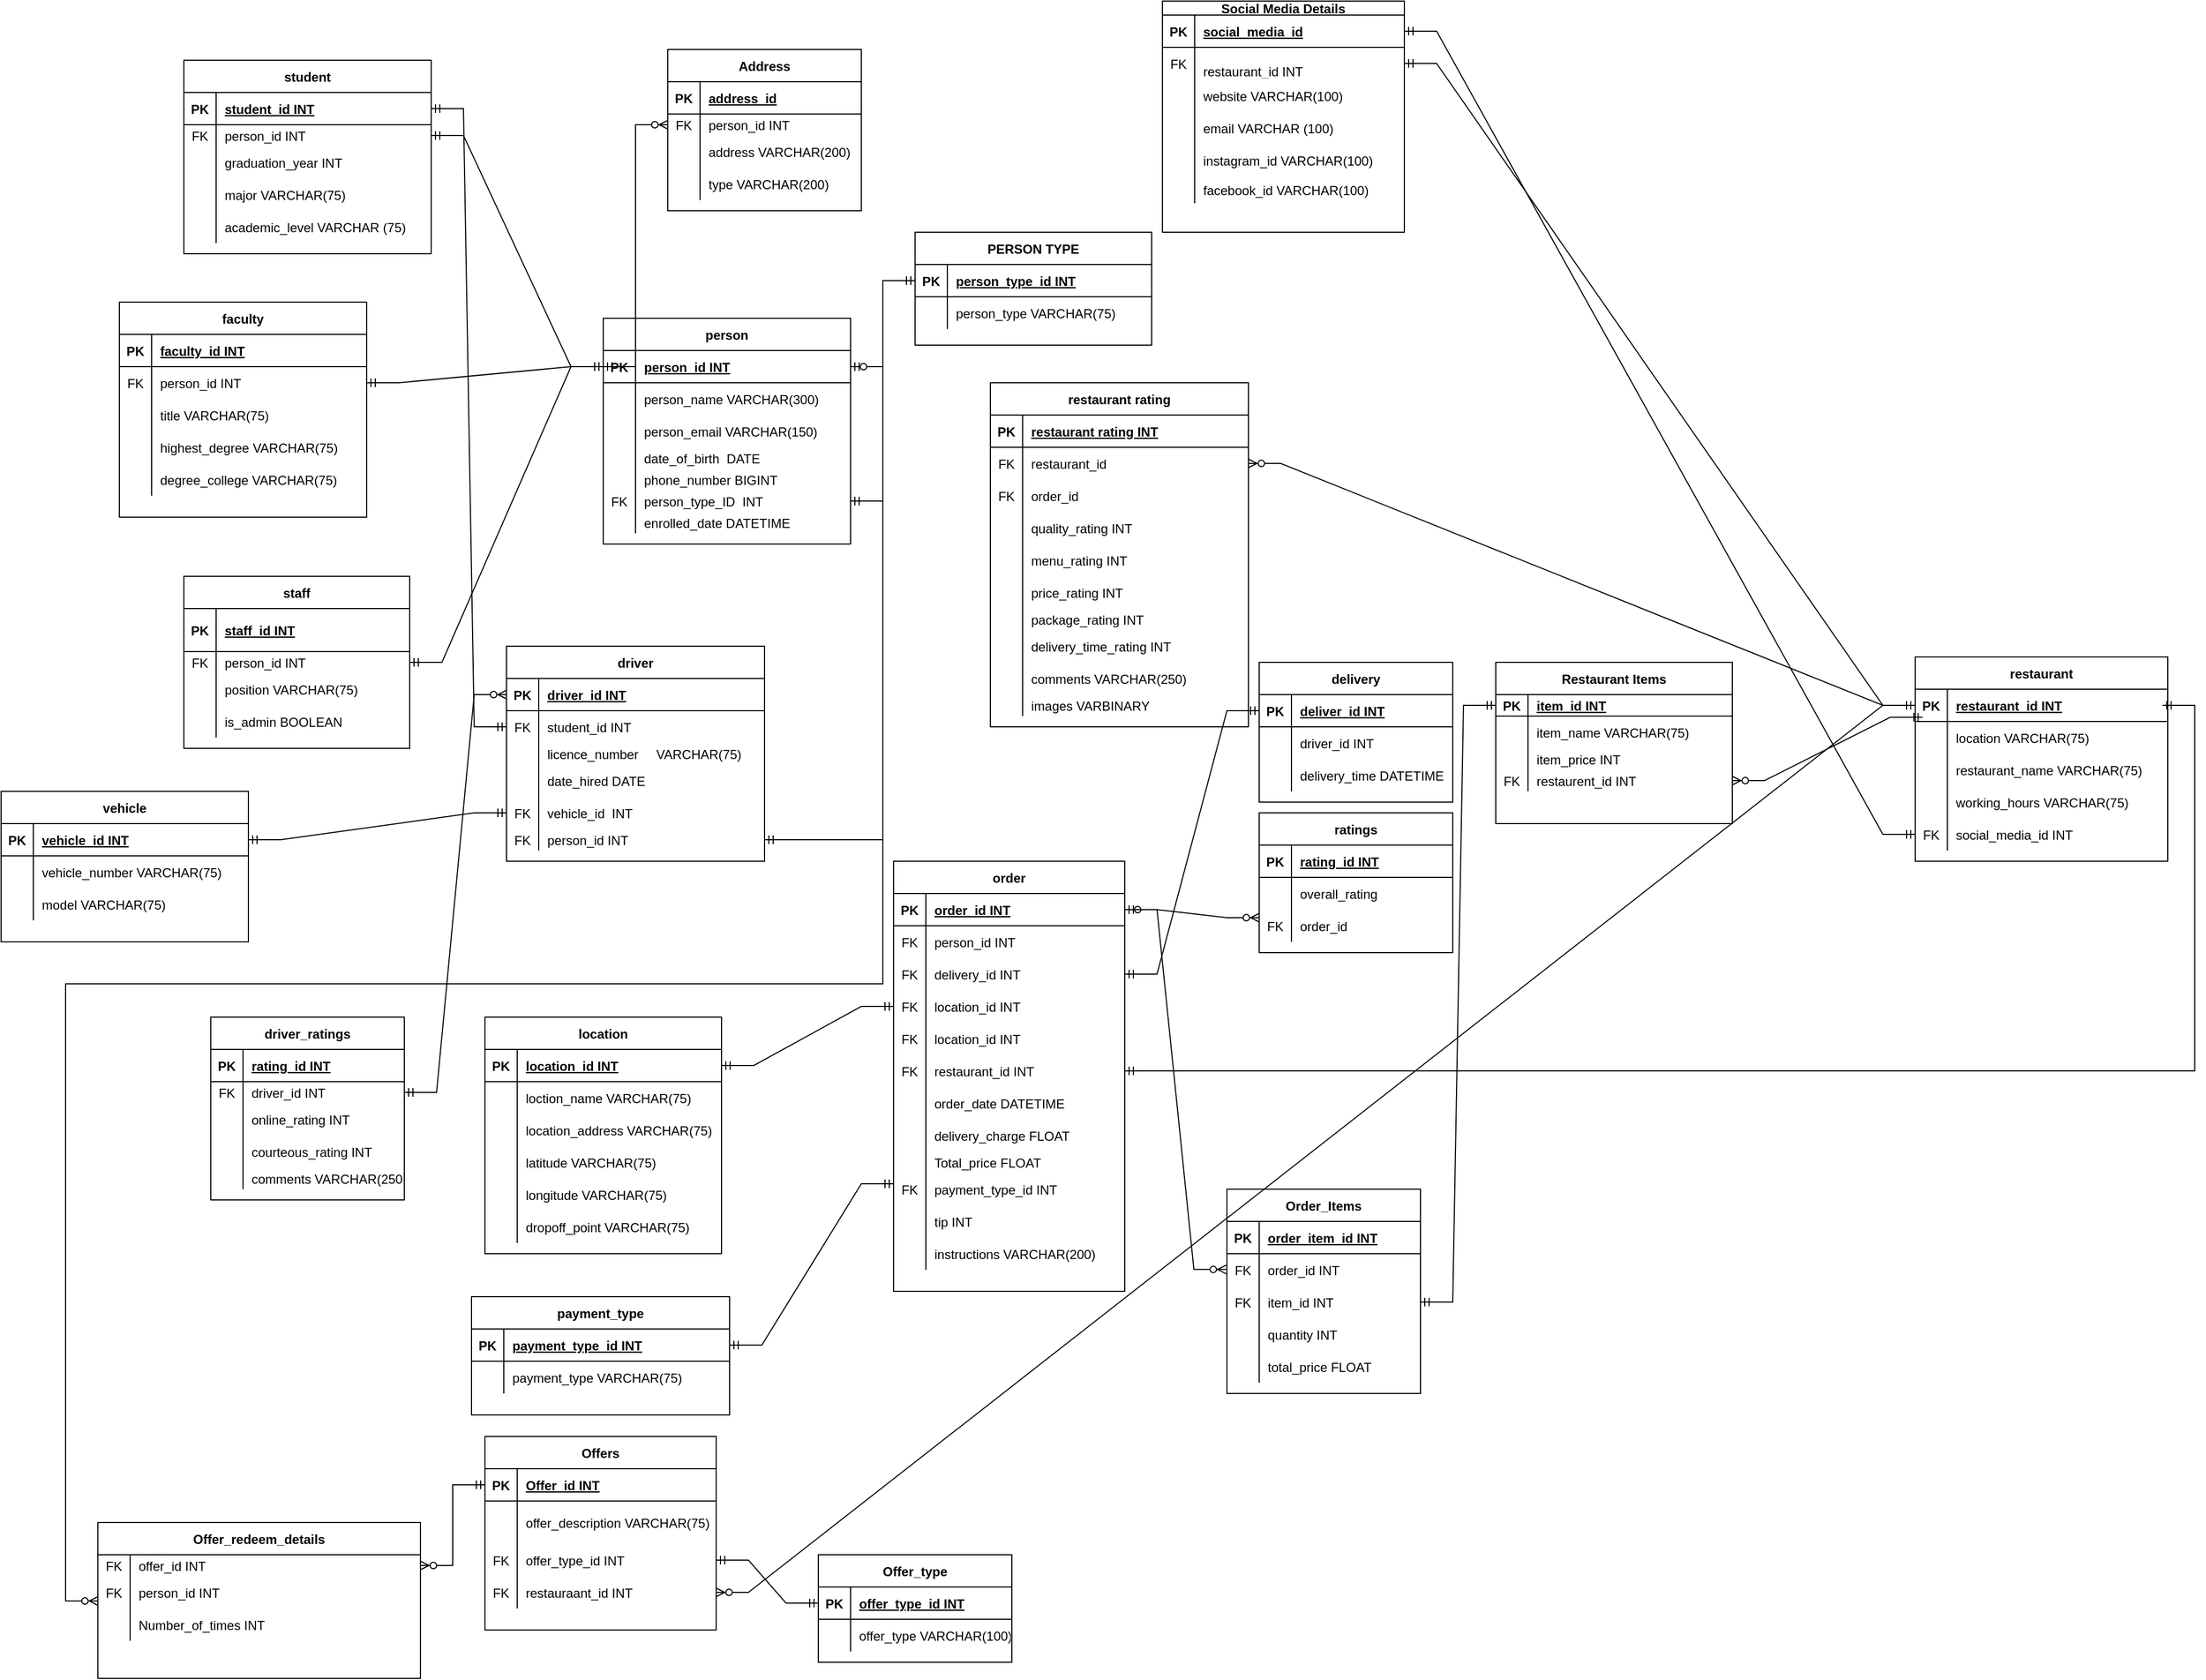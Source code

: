<mxfile version="15.7.3" type="google"><diagram id="AJl-T1pfb1upUQnEGv4z" name="Page-1"><mxGraphModel dx="1965" dy="3565" grid="1" gridSize="10" guides="1" tooltips="1" connect="1" arrows="1" fold="1" page="1" pageScale="1" pageWidth="850" pageHeight="1100" math="0" shadow="0"><root><mxCell id="0"/><mxCell id="1" parent="0"/><mxCell id="gUIMSe5yTsXqVXZt0eVl-1" value="staff" style="shape=table;startSize=30;container=1;collapsible=1;childLayout=tableLayout;fixedRows=1;rowLines=0;fontStyle=1;align=center;resizeLast=1;" parent="1" vertex="1"><mxGeometry x="320" y="-1640" width="210" height="160" as="geometry"/></mxCell><mxCell id="gUIMSe5yTsXqVXZt0eVl-2" value="" style="shape=partialRectangle;collapsible=0;dropTarget=0;pointerEvents=0;fillColor=none;top=0;left=0;bottom=1;right=0;points=[[0,0.5],[1,0.5]];portConstraint=eastwest;" parent="gUIMSe5yTsXqVXZt0eVl-1" vertex="1"><mxGeometry y="30" width="210" height="40" as="geometry"/></mxCell><mxCell id="gUIMSe5yTsXqVXZt0eVl-3" value="PK" style="shape=partialRectangle;connectable=0;fillColor=none;top=0;left=0;bottom=0;right=0;fontStyle=1;overflow=hidden;" parent="gUIMSe5yTsXqVXZt0eVl-2" vertex="1"><mxGeometry width="30" height="40" as="geometry"><mxRectangle width="30" height="40" as="alternateBounds"/></mxGeometry></mxCell><mxCell id="gUIMSe5yTsXqVXZt0eVl-4" value="staff_id INT" style="shape=partialRectangle;connectable=0;fillColor=none;top=0;left=0;bottom=0;right=0;align=left;spacingLeft=6;fontStyle=5;overflow=hidden;" parent="gUIMSe5yTsXqVXZt0eVl-2" vertex="1"><mxGeometry x="30" width="180" height="40" as="geometry"><mxRectangle width="180" height="40" as="alternateBounds"/></mxGeometry></mxCell><mxCell id="gUIMSe5yTsXqVXZt0eVl-5" value="" style="shape=partialRectangle;collapsible=0;dropTarget=0;pointerEvents=0;fillColor=none;top=0;left=0;bottom=0;right=0;points=[[0,0.5],[1,0.5]];portConstraint=eastwest;" parent="gUIMSe5yTsXqVXZt0eVl-1" vertex="1"><mxGeometry y="70" width="210" height="20" as="geometry"/></mxCell><mxCell id="gUIMSe5yTsXqVXZt0eVl-6" value="FK" style="shape=partialRectangle;connectable=0;fillColor=none;top=0;left=0;bottom=0;right=0;editable=1;overflow=hidden;" parent="gUIMSe5yTsXqVXZt0eVl-5" vertex="1"><mxGeometry width="30" height="20" as="geometry"><mxRectangle width="30" height="20" as="alternateBounds"/></mxGeometry></mxCell><mxCell id="gUIMSe5yTsXqVXZt0eVl-7" value="person_id INT" style="shape=partialRectangle;connectable=0;fillColor=none;top=0;left=0;bottom=0;right=0;align=left;spacingLeft=6;overflow=hidden;" parent="gUIMSe5yTsXqVXZt0eVl-5" vertex="1"><mxGeometry x="30" width="180" height="20" as="geometry"><mxRectangle width="180" height="20" as="alternateBounds"/></mxGeometry></mxCell><mxCell id="gUIMSe5yTsXqVXZt0eVl-8" value="" style="shape=partialRectangle;collapsible=0;dropTarget=0;pointerEvents=0;fillColor=none;top=0;left=0;bottom=0;right=0;points=[[0,0.5],[1,0.5]];portConstraint=eastwest;" parent="gUIMSe5yTsXqVXZt0eVl-1" vertex="1"><mxGeometry y="90" width="210" height="30" as="geometry"/></mxCell><mxCell id="gUIMSe5yTsXqVXZt0eVl-9" value="" style="shape=partialRectangle;connectable=0;fillColor=none;top=0;left=0;bottom=0;right=0;editable=1;overflow=hidden;" parent="gUIMSe5yTsXqVXZt0eVl-8" vertex="1"><mxGeometry width="30" height="30" as="geometry"><mxRectangle width="30" height="30" as="alternateBounds"/></mxGeometry></mxCell><mxCell id="gUIMSe5yTsXqVXZt0eVl-10" value="position VARCHAR(75)" style="shape=partialRectangle;connectable=0;fillColor=none;top=0;left=0;bottom=0;right=0;align=left;spacingLeft=6;overflow=hidden;" parent="gUIMSe5yTsXqVXZt0eVl-8" vertex="1"><mxGeometry x="30" width="180" height="30" as="geometry"><mxRectangle width="180" height="30" as="alternateBounds"/></mxGeometry></mxCell><mxCell id="gUIMSe5yTsXqVXZt0eVl-11" value="" style="shape=partialRectangle;collapsible=0;dropTarget=0;pointerEvents=0;fillColor=none;top=0;left=0;bottom=0;right=0;points=[[0,0.5],[1,0.5]];portConstraint=eastwest;" parent="gUIMSe5yTsXqVXZt0eVl-1" vertex="1"><mxGeometry y="120" width="210" height="30" as="geometry"/></mxCell><mxCell id="gUIMSe5yTsXqVXZt0eVl-12" value="" style="shape=partialRectangle;connectable=0;fillColor=none;top=0;left=0;bottom=0;right=0;editable=1;overflow=hidden;" parent="gUIMSe5yTsXqVXZt0eVl-11" vertex="1"><mxGeometry width="30" height="30" as="geometry"><mxRectangle width="30" height="30" as="alternateBounds"/></mxGeometry></mxCell><mxCell id="gUIMSe5yTsXqVXZt0eVl-13" value="is_admin BOOLEAN" style="shape=partialRectangle;connectable=0;fillColor=none;top=0;left=0;bottom=0;right=0;align=left;spacingLeft=6;overflow=hidden;" parent="gUIMSe5yTsXqVXZt0eVl-11" vertex="1"><mxGeometry x="30" width="180" height="30" as="geometry"><mxRectangle width="180" height="30" as="alternateBounds"/></mxGeometry></mxCell><mxCell id="gUIMSe5yTsXqVXZt0eVl-14" value="driver_ratings" style="shape=table;startSize=30;container=1;collapsible=1;childLayout=tableLayout;fixedRows=1;rowLines=0;fontStyle=1;align=center;resizeLast=1;" parent="1" vertex="1"><mxGeometry x="345" y="-1230" width="180" height="170" as="geometry"/></mxCell><mxCell id="gUIMSe5yTsXqVXZt0eVl-15" value="" style="shape=partialRectangle;collapsible=0;dropTarget=0;pointerEvents=0;fillColor=none;top=0;left=0;bottom=1;right=0;points=[[0,0.5],[1,0.5]];portConstraint=eastwest;" parent="gUIMSe5yTsXqVXZt0eVl-14" vertex="1"><mxGeometry y="30" width="180" height="30" as="geometry"/></mxCell><mxCell id="gUIMSe5yTsXqVXZt0eVl-16" value="PK" style="shape=partialRectangle;connectable=0;fillColor=none;top=0;left=0;bottom=0;right=0;fontStyle=1;overflow=hidden;" parent="gUIMSe5yTsXqVXZt0eVl-15" vertex="1"><mxGeometry width="30" height="30" as="geometry"><mxRectangle width="30" height="30" as="alternateBounds"/></mxGeometry></mxCell><mxCell id="gUIMSe5yTsXqVXZt0eVl-17" value="rating_id INT" style="shape=partialRectangle;connectable=0;fillColor=none;top=0;left=0;bottom=0;right=0;align=left;spacingLeft=6;fontStyle=5;overflow=hidden;" parent="gUIMSe5yTsXqVXZt0eVl-15" vertex="1"><mxGeometry x="30" width="150" height="30" as="geometry"><mxRectangle width="150" height="30" as="alternateBounds"/></mxGeometry></mxCell><mxCell id="2hh4ZogshVCl-7vdX0xA-217" value="" style="shape=partialRectangle;collapsible=0;dropTarget=0;pointerEvents=0;fillColor=none;top=0;left=0;bottom=0;right=0;points=[[0,0.5],[1,0.5]];portConstraint=eastwest;" parent="gUIMSe5yTsXqVXZt0eVl-14" vertex="1"><mxGeometry y="60" width="180" height="20" as="geometry"/></mxCell><mxCell id="2hh4ZogshVCl-7vdX0xA-218" value="FK" style="shape=partialRectangle;connectable=0;fillColor=none;top=0;left=0;bottom=0;right=0;editable=1;overflow=hidden;" parent="2hh4ZogshVCl-7vdX0xA-217" vertex="1"><mxGeometry width="30" height="20" as="geometry"><mxRectangle width="30" height="20" as="alternateBounds"/></mxGeometry></mxCell><mxCell id="2hh4ZogshVCl-7vdX0xA-219" value="driver_id INT" style="shape=partialRectangle;connectable=0;fillColor=none;top=0;left=0;bottom=0;right=0;align=left;spacingLeft=6;overflow=hidden;" parent="2hh4ZogshVCl-7vdX0xA-217" vertex="1"><mxGeometry x="30" width="150" height="20" as="geometry"><mxRectangle width="150" height="20" as="alternateBounds"/></mxGeometry></mxCell><mxCell id="gUIMSe5yTsXqVXZt0eVl-18" value="" style="shape=partialRectangle;collapsible=0;dropTarget=0;pointerEvents=0;fillColor=none;top=0;left=0;bottom=0;right=0;points=[[0,0.5],[1,0.5]];portConstraint=eastwest;" parent="gUIMSe5yTsXqVXZt0eVl-14" vertex="1"><mxGeometry y="80" width="180" height="30" as="geometry"/></mxCell><mxCell id="gUIMSe5yTsXqVXZt0eVl-19" value="" style="shape=partialRectangle;connectable=0;fillColor=none;top=0;left=0;bottom=0;right=0;editable=1;overflow=hidden;" parent="gUIMSe5yTsXqVXZt0eVl-18" vertex="1"><mxGeometry width="30" height="30" as="geometry"><mxRectangle width="30" height="30" as="alternateBounds"/></mxGeometry></mxCell><mxCell id="gUIMSe5yTsXqVXZt0eVl-20" value="online_rating INT" style="shape=partialRectangle;connectable=0;fillColor=none;top=0;left=0;bottom=0;right=0;align=left;spacingLeft=6;overflow=hidden;" parent="gUIMSe5yTsXqVXZt0eVl-18" vertex="1"><mxGeometry x="30" width="150" height="30" as="geometry"><mxRectangle width="150" height="30" as="alternateBounds"/></mxGeometry></mxCell><mxCell id="gUIMSe5yTsXqVXZt0eVl-21" value="" style="shape=partialRectangle;collapsible=0;dropTarget=0;pointerEvents=0;fillColor=none;top=0;left=0;bottom=0;right=0;points=[[0,0.5],[1,0.5]];portConstraint=eastwest;" parent="gUIMSe5yTsXqVXZt0eVl-14" vertex="1"><mxGeometry y="110" width="180" height="30" as="geometry"/></mxCell><mxCell id="gUIMSe5yTsXqVXZt0eVl-22" value="" style="shape=partialRectangle;connectable=0;fillColor=none;top=0;left=0;bottom=0;right=0;editable=1;overflow=hidden;" parent="gUIMSe5yTsXqVXZt0eVl-21" vertex="1"><mxGeometry width="30" height="30" as="geometry"><mxRectangle width="30" height="30" as="alternateBounds"/></mxGeometry></mxCell><mxCell id="gUIMSe5yTsXqVXZt0eVl-23" value="courteous_rating INT " style="shape=partialRectangle;connectable=0;fillColor=none;top=0;left=0;bottom=0;right=0;align=left;spacingLeft=6;overflow=hidden;" parent="gUIMSe5yTsXqVXZt0eVl-21" vertex="1"><mxGeometry x="30" width="150" height="30" as="geometry"><mxRectangle width="150" height="30" as="alternateBounds"/></mxGeometry></mxCell><mxCell id="2hh4ZogshVCl-7vdX0xA-144" value="" style="shape=partialRectangle;collapsible=0;dropTarget=0;pointerEvents=0;fillColor=none;top=0;left=0;bottom=0;right=0;points=[[0,0.5],[1,0.5]];portConstraint=eastwest;" parent="gUIMSe5yTsXqVXZt0eVl-14" vertex="1"><mxGeometry y="140" width="180" height="20" as="geometry"/></mxCell><mxCell id="2hh4ZogshVCl-7vdX0xA-145" value="" style="shape=partialRectangle;connectable=0;fillColor=none;top=0;left=0;bottom=0;right=0;editable=1;overflow=hidden;" parent="2hh4ZogshVCl-7vdX0xA-144" vertex="1"><mxGeometry width="30" height="20" as="geometry"><mxRectangle width="30" height="20" as="alternateBounds"/></mxGeometry></mxCell><mxCell id="2hh4ZogshVCl-7vdX0xA-146" value="comments VARCHAR(250)" style="shape=partialRectangle;connectable=0;fillColor=none;top=0;left=0;bottom=0;right=0;align=left;spacingLeft=6;overflow=hidden;" parent="2hh4ZogshVCl-7vdX0xA-144" vertex="1"><mxGeometry x="30" width="150" height="20" as="geometry"><mxRectangle width="150" height="20" as="alternateBounds"/></mxGeometry></mxCell><mxCell id="gUIMSe5yTsXqVXZt0eVl-27" value="person" style="shape=table;startSize=30;container=1;collapsible=1;childLayout=tableLayout;fixedRows=1;rowLines=0;fontStyle=1;align=center;resizeLast=1;" parent="1" vertex="1"><mxGeometry x="710" y="-1880" width="230" height="210" as="geometry"/></mxCell><mxCell id="gUIMSe5yTsXqVXZt0eVl-28" value="" style="shape=partialRectangle;collapsible=0;dropTarget=0;pointerEvents=0;fillColor=none;top=0;left=0;bottom=1;right=0;points=[[0,0.5],[1,0.5]];portConstraint=eastwest;" parent="gUIMSe5yTsXqVXZt0eVl-27" vertex="1"><mxGeometry y="30" width="230" height="30" as="geometry"/></mxCell><mxCell id="gUIMSe5yTsXqVXZt0eVl-29" value="PK" style="shape=partialRectangle;connectable=0;fillColor=none;top=0;left=0;bottom=0;right=0;fontStyle=1;overflow=hidden;" parent="gUIMSe5yTsXqVXZt0eVl-28" vertex="1"><mxGeometry width="30" height="30" as="geometry"><mxRectangle width="30" height="30" as="alternateBounds"/></mxGeometry></mxCell><mxCell id="gUIMSe5yTsXqVXZt0eVl-30" value="person_id INT" style="shape=partialRectangle;connectable=0;fillColor=none;top=0;left=0;bottom=0;right=0;align=left;spacingLeft=6;fontStyle=5;overflow=hidden;" parent="gUIMSe5yTsXqVXZt0eVl-28" vertex="1"><mxGeometry x="30" width="200" height="30" as="geometry"><mxRectangle width="200" height="30" as="alternateBounds"/></mxGeometry></mxCell><mxCell id="gUIMSe5yTsXqVXZt0eVl-31" value="" style="shape=partialRectangle;collapsible=0;dropTarget=0;pointerEvents=0;fillColor=none;top=0;left=0;bottom=0;right=0;points=[[0,0.5],[1,0.5]];portConstraint=eastwest;" parent="gUIMSe5yTsXqVXZt0eVl-27" vertex="1"><mxGeometry y="60" width="230" height="30" as="geometry"/></mxCell><mxCell id="gUIMSe5yTsXqVXZt0eVl-32" value="" style="shape=partialRectangle;connectable=0;fillColor=none;top=0;left=0;bottom=0;right=0;editable=1;overflow=hidden;" parent="gUIMSe5yTsXqVXZt0eVl-31" vertex="1"><mxGeometry width="30" height="30" as="geometry"><mxRectangle width="30" height="30" as="alternateBounds"/></mxGeometry></mxCell><mxCell id="gUIMSe5yTsXqVXZt0eVl-33" value="person_name VARCHAR(300)" style="shape=partialRectangle;connectable=0;fillColor=none;top=0;left=0;bottom=0;right=0;align=left;spacingLeft=6;overflow=hidden;" parent="gUIMSe5yTsXqVXZt0eVl-31" vertex="1"><mxGeometry x="30" width="200" height="30" as="geometry"><mxRectangle width="200" height="30" as="alternateBounds"/></mxGeometry></mxCell><mxCell id="gUIMSe5yTsXqVXZt0eVl-34" value="" style="shape=partialRectangle;collapsible=0;dropTarget=0;pointerEvents=0;fillColor=none;top=0;left=0;bottom=0;right=0;points=[[0,0.5],[1,0.5]];portConstraint=eastwest;" parent="gUIMSe5yTsXqVXZt0eVl-27" vertex="1"><mxGeometry y="90" width="230" height="30" as="geometry"/></mxCell><mxCell id="gUIMSe5yTsXqVXZt0eVl-35" value="" style="shape=partialRectangle;connectable=0;fillColor=none;top=0;left=0;bottom=0;right=0;editable=1;overflow=hidden;" parent="gUIMSe5yTsXqVXZt0eVl-34" vertex="1"><mxGeometry width="30" height="30" as="geometry"><mxRectangle width="30" height="30" as="alternateBounds"/></mxGeometry></mxCell><mxCell id="gUIMSe5yTsXqVXZt0eVl-36" value="person_email VARCHAR(150) " style="shape=partialRectangle;connectable=0;fillColor=none;top=0;left=0;bottom=0;right=0;align=left;spacingLeft=6;overflow=hidden;" parent="gUIMSe5yTsXqVXZt0eVl-34" vertex="1"><mxGeometry x="30" width="200" height="30" as="geometry"><mxRectangle width="200" height="30" as="alternateBounds"/></mxGeometry></mxCell><mxCell id="gUIMSe5yTsXqVXZt0eVl-37" value="" style="shape=partialRectangle;collapsible=0;dropTarget=0;pointerEvents=0;fillColor=none;top=0;left=0;bottom=0;right=0;points=[[0,0.5],[1,0.5]];portConstraint=eastwest;" parent="gUIMSe5yTsXqVXZt0eVl-27" vertex="1"><mxGeometry y="120" width="230" height="20" as="geometry"/></mxCell><mxCell id="gUIMSe5yTsXqVXZt0eVl-38" value="" style="shape=partialRectangle;connectable=0;fillColor=none;top=0;left=0;bottom=0;right=0;editable=1;overflow=hidden;" parent="gUIMSe5yTsXqVXZt0eVl-37" vertex="1"><mxGeometry width="30" height="20" as="geometry"><mxRectangle width="30" height="20" as="alternateBounds"/></mxGeometry></mxCell><mxCell id="gUIMSe5yTsXqVXZt0eVl-39" value="date_of_birth  DATE" style="shape=partialRectangle;connectable=0;fillColor=none;top=0;left=0;bottom=0;right=0;align=left;spacingLeft=6;overflow=hidden;" parent="gUIMSe5yTsXqVXZt0eVl-37" vertex="1"><mxGeometry x="30" width="200" height="20" as="geometry"><mxRectangle width="200" height="20" as="alternateBounds"/></mxGeometry></mxCell><mxCell id="2hh4ZogshVCl-7vdX0xA-1" value="" style="shape=partialRectangle;collapsible=0;dropTarget=0;pointerEvents=0;fillColor=none;top=0;left=0;bottom=0;right=0;points=[[0,0.5],[1,0.5]];portConstraint=eastwest;" parent="gUIMSe5yTsXqVXZt0eVl-27" vertex="1"><mxGeometry y="140" width="230" height="20" as="geometry"/></mxCell><mxCell id="2hh4ZogshVCl-7vdX0xA-2" value="" style="shape=partialRectangle;connectable=0;fillColor=none;top=0;left=0;bottom=0;right=0;editable=1;overflow=hidden;" parent="2hh4ZogshVCl-7vdX0xA-1" vertex="1"><mxGeometry width="30" height="20" as="geometry"><mxRectangle width="30" height="20" as="alternateBounds"/></mxGeometry></mxCell><mxCell id="2hh4ZogshVCl-7vdX0xA-3" value="phone_number BIGINT" style="shape=partialRectangle;connectable=0;fillColor=none;top=0;left=0;bottom=0;right=0;align=left;spacingLeft=6;overflow=hidden;" parent="2hh4ZogshVCl-7vdX0xA-1" vertex="1"><mxGeometry x="30" width="200" height="20" as="geometry"><mxRectangle width="200" height="20" as="alternateBounds"/></mxGeometry></mxCell><mxCell id="2hh4ZogshVCl-7vdX0xA-4" value="" style="shape=partialRectangle;collapsible=0;dropTarget=0;pointerEvents=0;fillColor=none;top=0;left=0;bottom=0;right=0;points=[[0,0.5],[1,0.5]];portConstraint=eastwest;" parent="gUIMSe5yTsXqVXZt0eVl-27" vertex="1"><mxGeometry y="160" width="230" height="20" as="geometry"/></mxCell><mxCell id="2hh4ZogshVCl-7vdX0xA-5" value="FK" style="shape=partialRectangle;connectable=0;fillColor=none;top=0;left=0;bottom=0;right=0;editable=1;overflow=hidden;" parent="2hh4ZogshVCl-7vdX0xA-4" vertex="1"><mxGeometry width="30" height="20" as="geometry"><mxRectangle width="30" height="20" as="alternateBounds"/></mxGeometry></mxCell><mxCell id="2hh4ZogshVCl-7vdX0xA-6" value="person_type_ID  INT" style="shape=partialRectangle;connectable=0;fillColor=none;top=0;left=0;bottom=0;right=0;align=left;spacingLeft=6;overflow=hidden;" parent="2hh4ZogshVCl-7vdX0xA-4" vertex="1"><mxGeometry x="30" width="200" height="20" as="geometry"><mxRectangle width="200" height="20" as="alternateBounds"/></mxGeometry></mxCell><mxCell id="2hh4ZogshVCl-7vdX0xA-7" value="" style="shape=partialRectangle;collapsible=0;dropTarget=0;pointerEvents=0;fillColor=none;top=0;left=0;bottom=0;right=0;points=[[0,0.5],[1,0.5]];portConstraint=eastwest;" parent="gUIMSe5yTsXqVXZt0eVl-27" vertex="1"><mxGeometry y="180" width="230" height="20" as="geometry"/></mxCell><mxCell id="2hh4ZogshVCl-7vdX0xA-8" value="" style="shape=partialRectangle;connectable=0;fillColor=none;top=0;left=0;bottom=0;right=0;editable=1;overflow=hidden;" parent="2hh4ZogshVCl-7vdX0xA-7" vertex="1"><mxGeometry width="30" height="20" as="geometry"><mxRectangle width="30" height="20" as="alternateBounds"/></mxGeometry></mxCell><mxCell id="2hh4ZogshVCl-7vdX0xA-9" value="enrolled_date DATETIME" style="shape=partialRectangle;connectable=0;fillColor=none;top=0;left=0;bottom=0;right=0;align=left;spacingLeft=6;overflow=hidden;" parent="2hh4ZogshVCl-7vdX0xA-7" vertex="1"><mxGeometry x="30" width="200" height="20" as="geometry"><mxRectangle width="200" height="20" as="alternateBounds"/></mxGeometry></mxCell><mxCell id="gUIMSe5yTsXqVXZt0eVl-40" value="student" style="shape=table;startSize=30;container=1;collapsible=1;childLayout=tableLayout;fixedRows=1;rowLines=0;fontStyle=1;align=center;resizeLast=1;" parent="1" vertex="1"><mxGeometry x="320" y="-2120" width="230" height="180" as="geometry"/></mxCell><mxCell id="gUIMSe5yTsXqVXZt0eVl-41" value="" style="shape=partialRectangle;collapsible=0;dropTarget=0;pointerEvents=0;fillColor=none;top=0;left=0;bottom=1;right=0;points=[[0,0.5],[1,0.5]];portConstraint=eastwest;" parent="gUIMSe5yTsXqVXZt0eVl-40" vertex="1"><mxGeometry y="30" width="230" height="30" as="geometry"/></mxCell><mxCell id="gUIMSe5yTsXqVXZt0eVl-42" value="PK" style="shape=partialRectangle;connectable=0;fillColor=none;top=0;left=0;bottom=0;right=0;fontStyle=1;overflow=hidden;" parent="gUIMSe5yTsXqVXZt0eVl-41" vertex="1"><mxGeometry width="30" height="30" as="geometry"><mxRectangle width="30" height="30" as="alternateBounds"/></mxGeometry></mxCell><mxCell id="gUIMSe5yTsXqVXZt0eVl-43" value="student_id INT" style="shape=partialRectangle;connectable=0;fillColor=none;top=0;left=0;bottom=0;right=0;align=left;spacingLeft=6;fontStyle=5;overflow=hidden;" parent="gUIMSe5yTsXqVXZt0eVl-41" vertex="1"><mxGeometry x="30" width="200" height="30" as="geometry"><mxRectangle width="200" height="30" as="alternateBounds"/></mxGeometry></mxCell><mxCell id="gUIMSe5yTsXqVXZt0eVl-44" value="" style="shape=partialRectangle;collapsible=0;dropTarget=0;pointerEvents=0;fillColor=none;top=0;left=0;bottom=0;right=0;points=[[0,0.5],[1,0.5]];portConstraint=eastwest;" parent="gUIMSe5yTsXqVXZt0eVl-40" vertex="1"><mxGeometry y="60" width="230" height="20" as="geometry"/></mxCell><mxCell id="gUIMSe5yTsXqVXZt0eVl-45" value="FK" style="shape=partialRectangle;connectable=0;fillColor=none;top=0;left=0;bottom=0;right=0;editable=1;overflow=hidden;" parent="gUIMSe5yTsXqVXZt0eVl-44" vertex="1"><mxGeometry width="30" height="20" as="geometry"><mxRectangle width="30" height="20" as="alternateBounds"/></mxGeometry></mxCell><mxCell id="gUIMSe5yTsXqVXZt0eVl-46" value="person_id INT" style="shape=partialRectangle;connectable=0;fillColor=none;top=0;left=0;bottom=0;right=0;align=left;spacingLeft=6;overflow=hidden;" parent="gUIMSe5yTsXqVXZt0eVl-44" vertex="1"><mxGeometry x="30" width="200" height="20" as="geometry"><mxRectangle width="200" height="20" as="alternateBounds"/></mxGeometry></mxCell><mxCell id="gUIMSe5yTsXqVXZt0eVl-47" value="" style="shape=partialRectangle;collapsible=0;dropTarget=0;pointerEvents=0;fillColor=none;top=0;left=0;bottom=0;right=0;points=[[0,0.5],[1,0.5]];portConstraint=eastwest;" parent="gUIMSe5yTsXqVXZt0eVl-40" vertex="1"><mxGeometry y="80" width="230" height="30" as="geometry"/></mxCell><mxCell id="gUIMSe5yTsXqVXZt0eVl-48" value="" style="shape=partialRectangle;connectable=0;fillColor=none;top=0;left=0;bottom=0;right=0;editable=1;overflow=hidden;" parent="gUIMSe5yTsXqVXZt0eVl-47" vertex="1"><mxGeometry width="30" height="30" as="geometry"><mxRectangle width="30" height="30" as="alternateBounds"/></mxGeometry></mxCell><mxCell id="gUIMSe5yTsXqVXZt0eVl-49" value="graduation_year INT" style="shape=partialRectangle;connectable=0;fillColor=none;top=0;left=0;bottom=0;right=0;align=left;spacingLeft=6;overflow=hidden;" parent="gUIMSe5yTsXqVXZt0eVl-47" vertex="1"><mxGeometry x="30" width="200" height="30" as="geometry"><mxRectangle width="200" height="30" as="alternateBounds"/></mxGeometry></mxCell><mxCell id="gUIMSe5yTsXqVXZt0eVl-50" value="" style="shape=partialRectangle;collapsible=0;dropTarget=0;pointerEvents=0;fillColor=none;top=0;left=0;bottom=0;right=0;points=[[0,0.5],[1,0.5]];portConstraint=eastwest;" parent="gUIMSe5yTsXqVXZt0eVl-40" vertex="1"><mxGeometry y="110" width="230" height="30" as="geometry"/></mxCell><mxCell id="gUIMSe5yTsXqVXZt0eVl-51" value="" style="shape=partialRectangle;connectable=0;fillColor=none;top=0;left=0;bottom=0;right=0;editable=1;overflow=hidden;" parent="gUIMSe5yTsXqVXZt0eVl-50" vertex="1"><mxGeometry width="30" height="30" as="geometry"><mxRectangle width="30" height="30" as="alternateBounds"/></mxGeometry></mxCell><mxCell id="gUIMSe5yTsXqVXZt0eVl-52" value="major VARCHAR(75)" style="shape=partialRectangle;connectable=0;fillColor=none;top=0;left=0;bottom=0;right=0;align=left;spacingLeft=6;overflow=hidden;" parent="gUIMSe5yTsXqVXZt0eVl-50" vertex="1"><mxGeometry x="30" width="200" height="30" as="geometry"><mxRectangle width="200" height="30" as="alternateBounds"/></mxGeometry></mxCell><mxCell id="gUIMSe5yTsXqVXZt0eVl-53" value="" style="shape=partialRectangle;collapsible=0;dropTarget=0;pointerEvents=0;fillColor=none;top=0;left=0;bottom=0;right=0;points=[[0,0.5],[1,0.5]];portConstraint=eastwest;" parent="gUIMSe5yTsXqVXZt0eVl-40" vertex="1"><mxGeometry y="140" width="230" height="30" as="geometry"/></mxCell><mxCell id="gUIMSe5yTsXqVXZt0eVl-54" value="" style="shape=partialRectangle;connectable=0;fillColor=none;top=0;left=0;bottom=0;right=0;editable=1;overflow=hidden;" parent="gUIMSe5yTsXqVXZt0eVl-53" vertex="1"><mxGeometry width="30" height="30" as="geometry"><mxRectangle width="30" height="30" as="alternateBounds"/></mxGeometry></mxCell><mxCell id="gUIMSe5yTsXqVXZt0eVl-55" value="academic_level VARCHAR (75)" style="shape=partialRectangle;connectable=0;fillColor=none;top=0;left=0;bottom=0;right=0;align=left;spacingLeft=6;overflow=hidden;" parent="gUIMSe5yTsXqVXZt0eVl-53" vertex="1"><mxGeometry x="30" width="200" height="30" as="geometry"><mxRectangle width="200" height="30" as="alternateBounds"/></mxGeometry></mxCell><mxCell id="gUIMSe5yTsXqVXZt0eVl-56" value="order" style="shape=table;startSize=30;container=1;collapsible=1;childLayout=tableLayout;fixedRows=1;rowLines=0;fontStyle=1;align=center;resizeLast=1;" parent="1" vertex="1"><mxGeometry x="980" y="-1375" width="215" height="400" as="geometry"/></mxCell><mxCell id="gUIMSe5yTsXqVXZt0eVl-57" value="" style="shape=partialRectangle;collapsible=0;dropTarget=0;pointerEvents=0;fillColor=none;top=0;left=0;bottom=1;right=0;points=[[0,0.5],[1,0.5]];portConstraint=eastwest;" parent="gUIMSe5yTsXqVXZt0eVl-56" vertex="1"><mxGeometry y="30" width="215" height="30" as="geometry"/></mxCell><mxCell id="gUIMSe5yTsXqVXZt0eVl-58" value="PK" style="shape=partialRectangle;connectable=0;fillColor=none;top=0;left=0;bottom=0;right=0;fontStyle=1;overflow=hidden;" parent="gUIMSe5yTsXqVXZt0eVl-57" vertex="1"><mxGeometry width="30" height="30" as="geometry"><mxRectangle width="30" height="30" as="alternateBounds"/></mxGeometry></mxCell><mxCell id="gUIMSe5yTsXqVXZt0eVl-59" value="order_id INT" style="shape=partialRectangle;connectable=0;fillColor=none;top=0;left=0;bottom=0;right=0;align=left;spacingLeft=6;fontStyle=5;overflow=hidden;" parent="gUIMSe5yTsXqVXZt0eVl-57" vertex="1"><mxGeometry x="30" width="185" height="30" as="geometry"><mxRectangle width="185" height="30" as="alternateBounds"/></mxGeometry></mxCell><mxCell id="gUIMSe5yTsXqVXZt0eVl-60" value="" style="shape=partialRectangle;collapsible=0;dropTarget=0;pointerEvents=0;fillColor=none;top=0;left=0;bottom=0;right=0;points=[[0,0.5],[1,0.5]];portConstraint=eastwest;" parent="gUIMSe5yTsXqVXZt0eVl-56" vertex="1"><mxGeometry y="60" width="215" height="30" as="geometry"/></mxCell><mxCell id="gUIMSe5yTsXqVXZt0eVl-61" value="FK" style="shape=partialRectangle;connectable=0;fillColor=none;top=0;left=0;bottom=0;right=0;editable=1;overflow=hidden;" parent="gUIMSe5yTsXqVXZt0eVl-60" vertex="1"><mxGeometry width="30" height="30" as="geometry"><mxRectangle width="30" height="30" as="alternateBounds"/></mxGeometry></mxCell><mxCell id="gUIMSe5yTsXqVXZt0eVl-62" value="person_id INT" style="shape=partialRectangle;connectable=0;fillColor=none;top=0;left=0;bottom=0;right=0;align=left;spacingLeft=6;overflow=hidden;" parent="gUIMSe5yTsXqVXZt0eVl-60" vertex="1"><mxGeometry x="30" width="185" height="30" as="geometry"><mxRectangle width="185" height="30" as="alternateBounds"/></mxGeometry></mxCell><mxCell id="gUIMSe5yTsXqVXZt0eVl-63" value="" style="shape=partialRectangle;collapsible=0;dropTarget=0;pointerEvents=0;fillColor=none;top=0;left=0;bottom=0;right=0;points=[[0,0.5],[1,0.5]];portConstraint=eastwest;" parent="gUIMSe5yTsXqVXZt0eVl-56" vertex="1"><mxGeometry y="90" width="215" height="30" as="geometry"/></mxCell><mxCell id="gUIMSe5yTsXqVXZt0eVl-64" value="FK" style="shape=partialRectangle;connectable=0;fillColor=none;top=0;left=0;bottom=0;right=0;editable=1;overflow=hidden;" parent="gUIMSe5yTsXqVXZt0eVl-63" vertex="1"><mxGeometry width="30" height="30" as="geometry"><mxRectangle width="30" height="30" as="alternateBounds"/></mxGeometry></mxCell><mxCell id="gUIMSe5yTsXqVXZt0eVl-65" value="delivery_id INT" style="shape=partialRectangle;connectable=0;fillColor=none;top=0;left=0;bottom=0;right=0;align=left;spacingLeft=6;overflow=hidden;" parent="gUIMSe5yTsXqVXZt0eVl-63" vertex="1"><mxGeometry x="30" width="185" height="30" as="geometry"><mxRectangle width="185" height="30" as="alternateBounds"/></mxGeometry></mxCell><mxCell id="N9AP4hsL8i9TteSOfszQ-2" value="" style="shape=partialRectangle;collapsible=0;dropTarget=0;pointerEvents=0;fillColor=none;top=0;left=0;bottom=0;right=0;points=[[0,0.5],[1,0.5]];portConstraint=eastwest;" vertex="1" parent="gUIMSe5yTsXqVXZt0eVl-56"><mxGeometry y="120" width="215" height="30" as="geometry"/></mxCell><mxCell id="N9AP4hsL8i9TteSOfszQ-3" value="FK" style="shape=partialRectangle;connectable=0;fillColor=none;top=0;left=0;bottom=0;right=0;editable=1;overflow=hidden;" vertex="1" parent="N9AP4hsL8i9TteSOfszQ-2"><mxGeometry width="30" height="30" as="geometry"><mxRectangle width="30" height="30" as="alternateBounds"/></mxGeometry></mxCell><mxCell id="N9AP4hsL8i9TteSOfszQ-4" value="location_id INT" style="shape=partialRectangle;connectable=0;fillColor=none;top=0;left=0;bottom=0;right=0;align=left;spacingLeft=6;overflow=hidden;" vertex="1" parent="N9AP4hsL8i9TteSOfszQ-2"><mxGeometry x="30" width="185" height="30" as="geometry"><mxRectangle width="185" height="30" as="alternateBounds"/></mxGeometry></mxCell><mxCell id="gUIMSe5yTsXqVXZt0eVl-66" value="" style="shape=partialRectangle;collapsible=0;dropTarget=0;pointerEvents=0;fillColor=none;top=0;left=0;bottom=0;right=0;points=[[0,0.5],[1,0.5]];portConstraint=eastwest;" parent="gUIMSe5yTsXqVXZt0eVl-56" vertex="1"><mxGeometry y="150" width="215" height="30" as="geometry"/></mxCell><mxCell id="gUIMSe5yTsXqVXZt0eVl-67" value="FK" style="shape=partialRectangle;connectable=0;fillColor=none;top=0;left=0;bottom=0;right=0;editable=1;overflow=hidden;" parent="gUIMSe5yTsXqVXZt0eVl-66" vertex="1"><mxGeometry width="30" height="30" as="geometry"><mxRectangle width="30" height="30" as="alternateBounds"/></mxGeometry></mxCell><mxCell id="gUIMSe5yTsXqVXZt0eVl-68" value="location_id INT" style="shape=partialRectangle;connectable=0;fillColor=none;top=0;left=0;bottom=0;right=0;align=left;spacingLeft=6;overflow=hidden;" parent="gUIMSe5yTsXqVXZt0eVl-66" vertex="1"><mxGeometry x="30" width="185" height="30" as="geometry"><mxRectangle width="185" height="30" as="alternateBounds"/></mxGeometry></mxCell><mxCell id="gUIMSe5yTsXqVXZt0eVl-72" value="" style="shape=partialRectangle;collapsible=0;dropTarget=0;pointerEvents=0;fillColor=none;top=0;left=0;bottom=0;right=0;points=[[0,0.5],[1,0.5]];portConstraint=eastwest;" parent="gUIMSe5yTsXqVXZt0eVl-56" vertex="1"><mxGeometry y="180" width="215" height="30" as="geometry"/></mxCell><mxCell id="gUIMSe5yTsXqVXZt0eVl-73" value="FK" style="shape=partialRectangle;connectable=0;fillColor=none;top=0;left=0;bottom=0;right=0;editable=1;overflow=hidden;" parent="gUIMSe5yTsXqVXZt0eVl-72" vertex="1"><mxGeometry width="30" height="30" as="geometry"><mxRectangle width="30" height="30" as="alternateBounds"/></mxGeometry></mxCell><mxCell id="gUIMSe5yTsXqVXZt0eVl-74" value="restaurant_id INT" style="shape=partialRectangle;connectable=0;fillColor=none;top=0;left=0;bottom=0;right=0;align=left;spacingLeft=6;overflow=hidden;" parent="gUIMSe5yTsXqVXZt0eVl-72" vertex="1"><mxGeometry x="30" width="185" height="30" as="geometry"><mxRectangle width="185" height="30" as="alternateBounds"/></mxGeometry></mxCell><mxCell id="2hh4ZogshVCl-7vdX0xA-103" value="" style="shape=partialRectangle;collapsible=0;dropTarget=0;pointerEvents=0;fillColor=none;top=0;left=0;bottom=0;right=0;points=[[0,0.5],[1,0.5]];portConstraint=eastwest;" parent="gUIMSe5yTsXqVXZt0eVl-56" vertex="1"><mxGeometry y="210" width="215" height="30" as="geometry"/></mxCell><mxCell id="2hh4ZogshVCl-7vdX0xA-104" value="" style="shape=partialRectangle;connectable=0;fillColor=none;top=0;left=0;bottom=0;right=0;editable=1;overflow=hidden;" parent="2hh4ZogshVCl-7vdX0xA-103" vertex="1"><mxGeometry width="30" height="30" as="geometry"><mxRectangle width="30" height="30" as="alternateBounds"/></mxGeometry></mxCell><mxCell id="2hh4ZogshVCl-7vdX0xA-105" value="order_date DATETIME" style="shape=partialRectangle;connectable=0;fillColor=none;top=0;left=0;bottom=0;right=0;align=left;spacingLeft=6;overflow=hidden;" parent="2hh4ZogshVCl-7vdX0xA-103" vertex="1"><mxGeometry x="30" width="185" height="30" as="geometry"><mxRectangle width="185" height="30" as="alternateBounds"/></mxGeometry></mxCell><mxCell id="gUIMSe5yTsXqVXZt0eVl-78" value="" style="shape=partialRectangle;collapsible=0;dropTarget=0;pointerEvents=0;fillColor=none;top=0;left=0;bottom=0;right=0;points=[[0,0.5],[1,0.5]];portConstraint=eastwest;" parent="gUIMSe5yTsXqVXZt0eVl-56" vertex="1"><mxGeometry y="240" width="215" height="30" as="geometry"/></mxCell><mxCell id="gUIMSe5yTsXqVXZt0eVl-79" value="" style="shape=partialRectangle;connectable=0;fillColor=none;top=0;left=0;bottom=0;right=0;editable=1;overflow=hidden;" parent="gUIMSe5yTsXqVXZt0eVl-78" vertex="1"><mxGeometry width="30" height="30" as="geometry"><mxRectangle width="30" height="30" as="alternateBounds"/></mxGeometry></mxCell><mxCell id="gUIMSe5yTsXqVXZt0eVl-80" value="delivery_charge FLOAT" style="shape=partialRectangle;connectable=0;fillColor=none;top=0;left=0;bottom=0;right=0;align=left;spacingLeft=6;overflow=hidden;" parent="gUIMSe5yTsXqVXZt0eVl-78" vertex="1"><mxGeometry x="30" width="185" height="30" as="geometry"><mxRectangle width="185" height="30" as="alternateBounds"/></mxGeometry></mxCell><mxCell id="gUIMSe5yTsXqVXZt0eVl-75" value="" style="shape=partialRectangle;collapsible=0;dropTarget=0;pointerEvents=0;fillColor=none;top=0;left=0;bottom=0;right=0;points=[[0,0.5],[1,0.5]];portConstraint=eastwest;" parent="gUIMSe5yTsXqVXZt0eVl-56" vertex="1"><mxGeometry y="270" width="215" height="20" as="geometry"/></mxCell><mxCell id="gUIMSe5yTsXqVXZt0eVl-76" value="" style="shape=partialRectangle;connectable=0;fillColor=none;top=0;left=0;bottom=0;right=0;editable=1;overflow=hidden;" parent="gUIMSe5yTsXqVXZt0eVl-75" vertex="1"><mxGeometry width="30" height="20" as="geometry"><mxRectangle width="30" height="20" as="alternateBounds"/></mxGeometry></mxCell><mxCell id="gUIMSe5yTsXqVXZt0eVl-77" value="Total_price FLOAT" style="shape=partialRectangle;connectable=0;fillColor=none;top=0;left=0;bottom=0;right=0;align=left;spacingLeft=6;overflow=hidden;" parent="gUIMSe5yTsXqVXZt0eVl-75" vertex="1"><mxGeometry x="30" width="185" height="20" as="geometry"><mxRectangle width="185" height="20" as="alternateBounds"/></mxGeometry></mxCell><mxCell id="2hh4ZogshVCl-7vdX0xA-109" value="" style="shape=partialRectangle;collapsible=0;dropTarget=0;pointerEvents=0;fillColor=none;top=0;left=0;bottom=0;right=0;points=[[0,0.5],[1,0.5]];portConstraint=eastwest;" parent="gUIMSe5yTsXqVXZt0eVl-56" vertex="1"><mxGeometry y="290" width="215" height="30" as="geometry"/></mxCell><mxCell id="2hh4ZogshVCl-7vdX0xA-110" value="FK" style="shape=partialRectangle;connectable=0;fillColor=none;top=0;left=0;bottom=0;right=0;editable=1;overflow=hidden;" parent="2hh4ZogshVCl-7vdX0xA-109" vertex="1"><mxGeometry width="30" height="30" as="geometry"><mxRectangle width="30" height="30" as="alternateBounds"/></mxGeometry></mxCell><mxCell id="2hh4ZogshVCl-7vdX0xA-111" value="payment_type_id INT" style="shape=partialRectangle;connectable=0;fillColor=none;top=0;left=0;bottom=0;right=0;align=left;spacingLeft=6;overflow=hidden;" parent="2hh4ZogshVCl-7vdX0xA-109" vertex="1"><mxGeometry x="30" width="185" height="30" as="geometry"><mxRectangle width="185" height="30" as="alternateBounds"/></mxGeometry></mxCell><mxCell id="2hh4ZogshVCl-7vdX0xA-112" value="" style="shape=partialRectangle;collapsible=0;dropTarget=0;pointerEvents=0;fillColor=none;top=0;left=0;bottom=0;right=0;points=[[0,0.5],[1,0.5]];portConstraint=eastwest;" parent="gUIMSe5yTsXqVXZt0eVl-56" vertex="1"><mxGeometry y="320" width="215" height="30" as="geometry"/></mxCell><mxCell id="2hh4ZogshVCl-7vdX0xA-113" value="" style="shape=partialRectangle;connectable=0;fillColor=none;top=0;left=0;bottom=0;right=0;editable=1;overflow=hidden;" parent="2hh4ZogshVCl-7vdX0xA-112" vertex="1"><mxGeometry width="30" height="30" as="geometry"><mxRectangle width="30" height="30" as="alternateBounds"/></mxGeometry></mxCell><mxCell id="2hh4ZogshVCl-7vdX0xA-114" value="tip INT" style="shape=partialRectangle;connectable=0;fillColor=none;top=0;left=0;bottom=0;right=0;align=left;spacingLeft=6;overflow=hidden;" parent="2hh4ZogshVCl-7vdX0xA-112" vertex="1"><mxGeometry x="30" width="185" height="30" as="geometry"><mxRectangle width="185" height="30" as="alternateBounds"/></mxGeometry></mxCell><mxCell id="2hh4ZogshVCl-7vdX0xA-100" value="" style="shape=partialRectangle;collapsible=0;dropTarget=0;pointerEvents=0;fillColor=none;top=0;left=0;bottom=0;right=0;points=[[0,0.5],[1,0.5]];portConstraint=eastwest;" parent="gUIMSe5yTsXqVXZt0eVl-56" vertex="1"><mxGeometry y="350" width="215" height="30" as="geometry"/></mxCell><mxCell id="2hh4ZogshVCl-7vdX0xA-101" value="" style="shape=partialRectangle;connectable=0;fillColor=none;top=0;left=0;bottom=0;right=0;editable=1;overflow=hidden;" parent="2hh4ZogshVCl-7vdX0xA-100" vertex="1"><mxGeometry width="30" height="30" as="geometry"><mxRectangle width="30" height="30" as="alternateBounds"/></mxGeometry></mxCell><mxCell id="2hh4ZogshVCl-7vdX0xA-102" value="instructions VARCHAR(200)" style="shape=partialRectangle;connectable=0;fillColor=none;top=0;left=0;bottom=0;right=0;align=left;spacingLeft=6;overflow=hidden;" parent="2hh4ZogshVCl-7vdX0xA-100" vertex="1"><mxGeometry x="30" width="185" height="30" as="geometry"><mxRectangle width="185" height="30" as="alternateBounds"/></mxGeometry></mxCell><mxCell id="gUIMSe5yTsXqVXZt0eVl-81" value="ratings" style="shape=table;startSize=30;container=1;collapsible=1;childLayout=tableLayout;fixedRows=1;rowLines=0;fontStyle=1;align=center;resizeLast=1;" parent="1" vertex="1"><mxGeometry x="1320" y="-1420" width="180" height="130" as="geometry"/></mxCell><mxCell id="gUIMSe5yTsXqVXZt0eVl-82" value="" style="shape=partialRectangle;collapsible=0;dropTarget=0;pointerEvents=0;fillColor=none;top=0;left=0;bottom=1;right=0;points=[[0,0.5],[1,0.5]];portConstraint=eastwest;" parent="gUIMSe5yTsXqVXZt0eVl-81" vertex="1"><mxGeometry y="30" width="180" height="30" as="geometry"/></mxCell><mxCell id="gUIMSe5yTsXqVXZt0eVl-83" value="PK" style="shape=partialRectangle;connectable=0;fillColor=none;top=0;left=0;bottom=0;right=0;fontStyle=1;overflow=hidden;" parent="gUIMSe5yTsXqVXZt0eVl-82" vertex="1"><mxGeometry width="30" height="30" as="geometry"><mxRectangle width="30" height="30" as="alternateBounds"/></mxGeometry></mxCell><mxCell id="gUIMSe5yTsXqVXZt0eVl-84" value="rating_id INT" style="shape=partialRectangle;connectable=0;fillColor=none;top=0;left=0;bottom=0;right=0;align=left;spacingLeft=6;fontStyle=5;overflow=hidden;" parent="gUIMSe5yTsXqVXZt0eVl-82" vertex="1"><mxGeometry x="30" width="150" height="30" as="geometry"><mxRectangle width="150" height="30" as="alternateBounds"/></mxGeometry></mxCell><mxCell id="gUIMSe5yTsXqVXZt0eVl-85" value="" style="shape=partialRectangle;collapsible=0;dropTarget=0;pointerEvents=0;fillColor=none;top=0;left=0;bottom=0;right=0;points=[[0,0.5],[1,0.5]];portConstraint=eastwest;" parent="gUIMSe5yTsXqVXZt0eVl-81" vertex="1"><mxGeometry y="60" width="180" height="30" as="geometry"/></mxCell><mxCell id="gUIMSe5yTsXqVXZt0eVl-86" value="" style="shape=partialRectangle;connectable=0;fillColor=none;top=0;left=0;bottom=0;right=0;editable=1;overflow=hidden;" parent="gUIMSe5yTsXqVXZt0eVl-85" vertex="1"><mxGeometry width="30" height="30" as="geometry"><mxRectangle width="30" height="30" as="alternateBounds"/></mxGeometry></mxCell><mxCell id="gUIMSe5yTsXqVXZt0eVl-87" value="overall_rating" style="shape=partialRectangle;connectable=0;fillColor=none;top=0;left=0;bottom=0;right=0;align=left;spacingLeft=6;overflow=hidden;" parent="gUIMSe5yTsXqVXZt0eVl-85" vertex="1"><mxGeometry x="30" width="150" height="30" as="geometry"><mxRectangle width="150" height="30" as="alternateBounds"/></mxGeometry></mxCell><mxCell id="gUIMSe5yTsXqVXZt0eVl-88" value="" style="shape=partialRectangle;collapsible=0;dropTarget=0;pointerEvents=0;fillColor=none;top=0;left=0;bottom=0;right=0;points=[[0,0.5],[1,0.5]];portConstraint=eastwest;" parent="gUIMSe5yTsXqVXZt0eVl-81" vertex="1"><mxGeometry y="90" width="180" height="30" as="geometry"/></mxCell><mxCell id="gUIMSe5yTsXqVXZt0eVl-89" value="FK" style="shape=partialRectangle;connectable=0;fillColor=none;top=0;left=0;bottom=0;right=0;editable=1;overflow=hidden;" parent="gUIMSe5yTsXqVXZt0eVl-88" vertex="1"><mxGeometry width="30" height="30" as="geometry"><mxRectangle width="30" height="30" as="alternateBounds"/></mxGeometry></mxCell><mxCell id="gUIMSe5yTsXqVXZt0eVl-90" value="order_id" style="shape=partialRectangle;connectable=0;fillColor=none;top=0;left=0;bottom=0;right=0;align=left;spacingLeft=6;overflow=hidden;" parent="gUIMSe5yTsXqVXZt0eVl-88" vertex="1"><mxGeometry x="30" width="150" height="30" as="geometry"><mxRectangle width="150" height="30" as="alternateBounds"/></mxGeometry></mxCell><mxCell id="gUIMSe5yTsXqVXZt0eVl-94" value="restaurant rating" style="shape=table;startSize=30;container=1;collapsible=1;childLayout=tableLayout;fixedRows=1;rowLines=0;fontStyle=1;align=center;resizeLast=1;" parent="1" vertex="1"><mxGeometry x="1070" y="-1820" width="240" height="320" as="geometry"/></mxCell><mxCell id="gUIMSe5yTsXqVXZt0eVl-95" value="" style="shape=partialRectangle;collapsible=0;dropTarget=0;pointerEvents=0;fillColor=none;top=0;left=0;bottom=1;right=0;points=[[0,0.5],[1,0.5]];portConstraint=eastwest;" parent="gUIMSe5yTsXqVXZt0eVl-94" vertex="1"><mxGeometry y="30" width="240" height="30" as="geometry"/></mxCell><mxCell id="gUIMSe5yTsXqVXZt0eVl-96" value="PK" style="shape=partialRectangle;connectable=0;fillColor=none;top=0;left=0;bottom=0;right=0;fontStyle=1;overflow=hidden;" parent="gUIMSe5yTsXqVXZt0eVl-95" vertex="1"><mxGeometry width="30" height="30" as="geometry"><mxRectangle width="30" height="30" as="alternateBounds"/></mxGeometry></mxCell><mxCell id="gUIMSe5yTsXqVXZt0eVl-97" value="restaurant rating INT" style="shape=partialRectangle;connectable=0;fillColor=none;top=0;left=0;bottom=0;right=0;align=left;spacingLeft=6;fontStyle=5;overflow=hidden;" parent="gUIMSe5yTsXqVXZt0eVl-95" vertex="1"><mxGeometry x="30" width="210" height="30" as="geometry"><mxRectangle width="210" height="30" as="alternateBounds"/></mxGeometry></mxCell><mxCell id="2hh4ZogshVCl-7vdX0xA-226" value="" style="shape=partialRectangle;collapsible=0;dropTarget=0;pointerEvents=0;fillColor=none;top=0;left=0;bottom=0;right=0;points=[[0,0.5],[1,0.5]];portConstraint=eastwest;" parent="gUIMSe5yTsXqVXZt0eVl-94" vertex="1"><mxGeometry y="60" width="240" height="30" as="geometry"/></mxCell><mxCell id="2hh4ZogshVCl-7vdX0xA-227" value="FK" style="shape=partialRectangle;connectable=0;fillColor=none;top=0;left=0;bottom=0;right=0;editable=1;overflow=hidden;" parent="2hh4ZogshVCl-7vdX0xA-226" vertex="1"><mxGeometry width="30" height="30" as="geometry"><mxRectangle width="30" height="30" as="alternateBounds"/></mxGeometry></mxCell><mxCell id="2hh4ZogshVCl-7vdX0xA-228" value="restaurant_id" style="shape=partialRectangle;connectable=0;fillColor=none;top=0;left=0;bottom=0;right=0;align=left;spacingLeft=6;overflow=hidden;" parent="2hh4ZogshVCl-7vdX0xA-226" vertex="1"><mxGeometry x="30" width="210" height="30" as="geometry"><mxRectangle width="210" height="30" as="alternateBounds"/></mxGeometry></mxCell><mxCell id="I7bvyKPA4d00TJnUTUFx-1" value="" style="shape=partialRectangle;collapsible=0;dropTarget=0;pointerEvents=0;fillColor=none;top=0;left=0;bottom=0;right=0;points=[[0,0.5],[1,0.5]];portConstraint=eastwest;" parent="gUIMSe5yTsXqVXZt0eVl-94" vertex="1"><mxGeometry y="90" width="240" height="30" as="geometry"/></mxCell><mxCell id="I7bvyKPA4d00TJnUTUFx-2" value="FK" style="shape=partialRectangle;connectable=0;fillColor=none;top=0;left=0;bottom=0;right=0;editable=1;overflow=hidden;" parent="I7bvyKPA4d00TJnUTUFx-1" vertex="1"><mxGeometry width="30" height="30" as="geometry"><mxRectangle width="30" height="30" as="alternateBounds"/></mxGeometry></mxCell><mxCell id="I7bvyKPA4d00TJnUTUFx-3" value="order_id" style="shape=partialRectangle;connectable=0;fillColor=none;top=0;left=0;bottom=0;right=0;align=left;spacingLeft=6;overflow=hidden;" parent="I7bvyKPA4d00TJnUTUFx-1" vertex="1"><mxGeometry x="30" width="210" height="30" as="geometry"><mxRectangle width="210" height="30" as="alternateBounds"/></mxGeometry></mxCell><mxCell id="gUIMSe5yTsXqVXZt0eVl-98" value="" style="shape=partialRectangle;collapsible=0;dropTarget=0;pointerEvents=0;fillColor=none;top=0;left=0;bottom=0;right=0;points=[[0,0.5],[1,0.5]];portConstraint=eastwest;" parent="gUIMSe5yTsXqVXZt0eVl-94" vertex="1"><mxGeometry y="120" width="240" height="30" as="geometry"/></mxCell><mxCell id="gUIMSe5yTsXqVXZt0eVl-99" value="" style="shape=partialRectangle;connectable=0;fillColor=none;top=0;left=0;bottom=0;right=0;editable=1;overflow=hidden;" parent="gUIMSe5yTsXqVXZt0eVl-98" vertex="1"><mxGeometry width="30" height="30" as="geometry"><mxRectangle width="30" height="30" as="alternateBounds"/></mxGeometry></mxCell><mxCell id="gUIMSe5yTsXqVXZt0eVl-100" value="quality_rating INT" style="shape=partialRectangle;connectable=0;fillColor=none;top=0;left=0;bottom=0;right=0;align=left;spacingLeft=6;overflow=hidden;" parent="gUIMSe5yTsXqVXZt0eVl-98" vertex="1"><mxGeometry x="30" width="210" height="30" as="geometry"><mxRectangle width="210" height="30" as="alternateBounds"/></mxGeometry></mxCell><mxCell id="gUIMSe5yTsXqVXZt0eVl-101" value="" style="shape=partialRectangle;collapsible=0;dropTarget=0;pointerEvents=0;fillColor=none;top=0;left=0;bottom=0;right=0;points=[[0,0.5],[1,0.5]];portConstraint=eastwest;" parent="gUIMSe5yTsXqVXZt0eVl-94" vertex="1"><mxGeometry y="150" width="240" height="30" as="geometry"/></mxCell><mxCell id="gUIMSe5yTsXqVXZt0eVl-102" value="" style="shape=partialRectangle;connectable=0;fillColor=none;top=0;left=0;bottom=0;right=0;editable=1;overflow=hidden;" parent="gUIMSe5yTsXqVXZt0eVl-101" vertex="1"><mxGeometry width="30" height="30" as="geometry"><mxRectangle width="30" height="30" as="alternateBounds"/></mxGeometry></mxCell><mxCell id="gUIMSe5yTsXqVXZt0eVl-103" value="menu_rating INT" style="shape=partialRectangle;connectable=0;fillColor=none;top=0;left=0;bottom=0;right=0;align=left;spacingLeft=6;overflow=hidden;" parent="gUIMSe5yTsXqVXZt0eVl-101" vertex="1"><mxGeometry x="30" width="210" height="30" as="geometry"><mxRectangle width="210" height="30" as="alternateBounds"/></mxGeometry></mxCell><mxCell id="gUIMSe5yTsXqVXZt0eVl-104" value="" style="shape=partialRectangle;collapsible=0;dropTarget=0;pointerEvents=0;fillColor=none;top=0;left=0;bottom=0;right=0;points=[[0,0.5],[1,0.5]];portConstraint=eastwest;" parent="gUIMSe5yTsXqVXZt0eVl-94" vertex="1"><mxGeometry y="180" width="240" height="30" as="geometry"/></mxCell><mxCell id="gUIMSe5yTsXqVXZt0eVl-105" value="" style="shape=partialRectangle;connectable=0;fillColor=none;top=0;left=0;bottom=0;right=0;editable=1;overflow=hidden;" parent="gUIMSe5yTsXqVXZt0eVl-104" vertex="1"><mxGeometry width="30" height="30" as="geometry"><mxRectangle width="30" height="30" as="alternateBounds"/></mxGeometry></mxCell><mxCell id="gUIMSe5yTsXqVXZt0eVl-106" value="price_rating INT" style="shape=partialRectangle;connectable=0;fillColor=none;top=0;left=0;bottom=0;right=0;align=left;spacingLeft=6;overflow=hidden;" parent="gUIMSe5yTsXqVXZt0eVl-104" vertex="1"><mxGeometry x="30" width="210" height="30" as="geometry"><mxRectangle width="210" height="30" as="alternateBounds"/></mxGeometry></mxCell><mxCell id="gUIMSe5yTsXqVXZt0eVl-107" value="" style="shape=partialRectangle;collapsible=0;dropTarget=0;pointerEvents=0;fillColor=none;top=0;left=0;bottom=0;right=0;points=[[0,0.5],[1,0.5]];portConstraint=eastwest;" parent="gUIMSe5yTsXqVXZt0eVl-94" vertex="1"><mxGeometry y="210" width="240" height="20" as="geometry"/></mxCell><mxCell id="gUIMSe5yTsXqVXZt0eVl-108" value="" style="shape=partialRectangle;connectable=0;fillColor=none;top=0;left=0;bottom=0;right=0;editable=1;overflow=hidden;" parent="gUIMSe5yTsXqVXZt0eVl-107" vertex="1"><mxGeometry width="30" height="20" as="geometry"><mxRectangle width="30" height="20" as="alternateBounds"/></mxGeometry></mxCell><mxCell id="gUIMSe5yTsXqVXZt0eVl-109" value="package_rating INT" style="shape=partialRectangle;connectable=0;fillColor=none;top=0;left=0;bottom=0;right=0;align=left;spacingLeft=6;overflow=hidden;" parent="gUIMSe5yTsXqVXZt0eVl-107" vertex="1"><mxGeometry x="30" width="210" height="20" as="geometry"><mxRectangle width="210" height="20" as="alternateBounds"/></mxGeometry></mxCell><mxCell id="gUIMSe5yTsXqVXZt0eVl-110" value="" style="shape=partialRectangle;collapsible=0;dropTarget=0;pointerEvents=0;fillColor=none;top=0;left=0;bottom=0;right=0;points=[[0,0.5],[1,0.5]];portConstraint=eastwest;" parent="gUIMSe5yTsXqVXZt0eVl-94" vertex="1"><mxGeometry y="230" width="240" height="30" as="geometry"/></mxCell><mxCell id="gUIMSe5yTsXqVXZt0eVl-111" value="" style="shape=partialRectangle;connectable=0;fillColor=none;top=0;left=0;bottom=0;right=0;editable=1;overflow=hidden;" parent="gUIMSe5yTsXqVXZt0eVl-110" vertex="1"><mxGeometry width="30" height="30" as="geometry"><mxRectangle width="30" height="30" as="alternateBounds"/></mxGeometry></mxCell><mxCell id="gUIMSe5yTsXqVXZt0eVl-112" value="delivery_time_rating INT" style="shape=partialRectangle;connectable=0;fillColor=none;top=0;left=0;bottom=0;right=0;align=left;spacingLeft=6;overflow=hidden;" parent="gUIMSe5yTsXqVXZt0eVl-110" vertex="1"><mxGeometry x="30" width="210" height="30" as="geometry"><mxRectangle width="210" height="30" as="alternateBounds"/></mxGeometry></mxCell><mxCell id="2hh4ZogshVCl-7vdX0xA-150" value="" style="shape=partialRectangle;collapsible=0;dropTarget=0;pointerEvents=0;fillColor=none;top=0;left=0;bottom=0;right=0;points=[[0,0.5],[1,0.5]];portConstraint=eastwest;" parent="gUIMSe5yTsXqVXZt0eVl-94" vertex="1"><mxGeometry y="260" width="240" height="30" as="geometry"/></mxCell><mxCell id="2hh4ZogshVCl-7vdX0xA-151" value="" style="shape=partialRectangle;connectable=0;fillColor=none;top=0;left=0;bottom=0;right=0;editable=1;overflow=hidden;" parent="2hh4ZogshVCl-7vdX0xA-150" vertex="1"><mxGeometry width="30" height="30" as="geometry"><mxRectangle width="30" height="30" as="alternateBounds"/></mxGeometry></mxCell><mxCell id="2hh4ZogshVCl-7vdX0xA-152" value="comments VARCHAR(250)" style="shape=partialRectangle;connectable=0;fillColor=none;top=0;left=0;bottom=0;right=0;align=left;spacingLeft=6;overflow=hidden;" parent="2hh4ZogshVCl-7vdX0xA-150" vertex="1"><mxGeometry x="30" width="210" height="30" as="geometry"><mxRectangle width="210" height="30" as="alternateBounds"/></mxGeometry></mxCell><mxCell id="2hh4ZogshVCl-7vdX0xA-153" value="" style="shape=partialRectangle;collapsible=0;dropTarget=0;pointerEvents=0;fillColor=none;top=0;left=0;bottom=0;right=0;points=[[0,0.5],[1,0.5]];portConstraint=eastwest;" parent="gUIMSe5yTsXqVXZt0eVl-94" vertex="1"><mxGeometry y="290" width="240" height="20" as="geometry"/></mxCell><mxCell id="2hh4ZogshVCl-7vdX0xA-154" value="" style="shape=partialRectangle;connectable=0;fillColor=none;top=0;left=0;bottom=0;right=0;editable=1;overflow=hidden;" parent="2hh4ZogshVCl-7vdX0xA-153" vertex="1"><mxGeometry width="30" height="20" as="geometry"><mxRectangle width="30" height="20" as="alternateBounds"/></mxGeometry></mxCell><mxCell id="2hh4ZogshVCl-7vdX0xA-155" value="images VARBINARY" style="shape=partialRectangle;connectable=0;fillColor=none;top=0;left=0;bottom=0;right=0;align=left;spacingLeft=6;overflow=hidden;" parent="2hh4ZogshVCl-7vdX0xA-153" vertex="1"><mxGeometry x="30" width="210" height="20" as="geometry"><mxRectangle width="210" height="20" as="alternateBounds"/></mxGeometry></mxCell><mxCell id="gUIMSe5yTsXqVXZt0eVl-113" value="faculty" style="shape=table;startSize=30;container=1;collapsible=1;childLayout=tableLayout;fixedRows=1;rowLines=0;fontStyle=1;align=center;resizeLast=1;" parent="1" vertex="1"><mxGeometry x="260" y="-1895" width="230" height="200" as="geometry"/></mxCell><mxCell id="gUIMSe5yTsXqVXZt0eVl-114" value="" style="shape=partialRectangle;collapsible=0;dropTarget=0;pointerEvents=0;fillColor=none;top=0;left=0;bottom=1;right=0;points=[[0,0.5],[1,0.5]];portConstraint=eastwest;" parent="gUIMSe5yTsXqVXZt0eVl-113" vertex="1"><mxGeometry y="30" width="230" height="30" as="geometry"/></mxCell><mxCell id="gUIMSe5yTsXqVXZt0eVl-115" value="PK" style="shape=partialRectangle;connectable=0;fillColor=none;top=0;left=0;bottom=0;right=0;fontStyle=1;overflow=hidden;" parent="gUIMSe5yTsXqVXZt0eVl-114" vertex="1"><mxGeometry width="30" height="30" as="geometry"><mxRectangle width="30" height="30" as="alternateBounds"/></mxGeometry></mxCell><mxCell id="gUIMSe5yTsXqVXZt0eVl-116" value="faculty_id INT" style="shape=partialRectangle;connectable=0;fillColor=none;top=0;left=0;bottom=0;right=0;align=left;spacingLeft=6;fontStyle=5;overflow=hidden;" parent="gUIMSe5yTsXqVXZt0eVl-114" vertex="1"><mxGeometry x="30" width="200" height="30" as="geometry"><mxRectangle width="200" height="30" as="alternateBounds"/></mxGeometry></mxCell><mxCell id="gUIMSe5yTsXqVXZt0eVl-117" value="" style="shape=partialRectangle;collapsible=0;dropTarget=0;pointerEvents=0;fillColor=none;top=0;left=0;bottom=0;right=0;points=[[0,0.5],[1,0.5]];portConstraint=eastwest;" parent="gUIMSe5yTsXqVXZt0eVl-113" vertex="1"><mxGeometry y="60" width="230" height="30" as="geometry"/></mxCell><mxCell id="gUIMSe5yTsXqVXZt0eVl-118" value="FK" style="shape=partialRectangle;connectable=0;fillColor=none;top=0;left=0;bottom=0;right=0;editable=1;overflow=hidden;" parent="gUIMSe5yTsXqVXZt0eVl-117" vertex="1"><mxGeometry width="30" height="30" as="geometry"><mxRectangle width="30" height="30" as="alternateBounds"/></mxGeometry></mxCell><mxCell id="gUIMSe5yTsXqVXZt0eVl-119" value="person_id INT" style="shape=partialRectangle;connectable=0;fillColor=none;top=0;left=0;bottom=0;right=0;align=left;spacingLeft=6;overflow=hidden;" parent="gUIMSe5yTsXqVXZt0eVl-117" vertex="1"><mxGeometry x="30" width="200" height="30" as="geometry"><mxRectangle width="200" height="30" as="alternateBounds"/></mxGeometry></mxCell><mxCell id="gUIMSe5yTsXqVXZt0eVl-120" value="" style="shape=partialRectangle;collapsible=0;dropTarget=0;pointerEvents=0;fillColor=none;top=0;left=0;bottom=0;right=0;points=[[0,0.5],[1,0.5]];portConstraint=eastwest;" parent="gUIMSe5yTsXqVXZt0eVl-113" vertex="1"><mxGeometry y="90" width="230" height="30" as="geometry"/></mxCell><mxCell id="gUIMSe5yTsXqVXZt0eVl-121" value="" style="shape=partialRectangle;connectable=0;fillColor=none;top=0;left=0;bottom=0;right=0;editable=1;overflow=hidden;" parent="gUIMSe5yTsXqVXZt0eVl-120" vertex="1"><mxGeometry width="30" height="30" as="geometry"><mxRectangle width="30" height="30" as="alternateBounds"/></mxGeometry></mxCell><mxCell id="gUIMSe5yTsXqVXZt0eVl-122" value="title VARCHAR(75)" style="shape=partialRectangle;connectable=0;fillColor=none;top=0;left=0;bottom=0;right=0;align=left;spacingLeft=6;overflow=hidden;" parent="gUIMSe5yTsXqVXZt0eVl-120" vertex="1"><mxGeometry x="30" width="200" height="30" as="geometry"><mxRectangle width="200" height="30" as="alternateBounds"/></mxGeometry></mxCell><mxCell id="gUIMSe5yTsXqVXZt0eVl-139" value="" style="shape=partialRectangle;collapsible=0;dropTarget=0;pointerEvents=0;fillColor=none;top=0;left=0;bottom=0;right=0;points=[[0,0.5],[1,0.5]];portConstraint=eastwest;" parent="gUIMSe5yTsXqVXZt0eVl-113" vertex="1"><mxGeometry y="120" width="230" height="30" as="geometry"/></mxCell><mxCell id="gUIMSe5yTsXqVXZt0eVl-140" value="" style="shape=partialRectangle;connectable=0;fillColor=none;top=0;left=0;bottom=0;right=0;editable=1;overflow=hidden;" parent="gUIMSe5yTsXqVXZt0eVl-139" vertex="1"><mxGeometry width="30" height="30" as="geometry"><mxRectangle width="30" height="30" as="alternateBounds"/></mxGeometry></mxCell><mxCell id="gUIMSe5yTsXqVXZt0eVl-141" value="highest_degree VARCHAR(75)" style="shape=partialRectangle;connectable=0;fillColor=none;top=0;left=0;bottom=0;right=0;align=left;spacingLeft=6;overflow=hidden;" parent="gUIMSe5yTsXqVXZt0eVl-139" vertex="1"><mxGeometry x="30" width="200" height="30" as="geometry"><mxRectangle width="200" height="30" as="alternateBounds"/></mxGeometry></mxCell><mxCell id="gUIMSe5yTsXqVXZt0eVl-123" value="" style="shape=partialRectangle;collapsible=0;dropTarget=0;pointerEvents=0;fillColor=none;top=0;left=0;bottom=0;right=0;points=[[0,0.5],[1,0.5]];portConstraint=eastwest;" parent="gUIMSe5yTsXqVXZt0eVl-113" vertex="1"><mxGeometry y="150" width="230" height="30" as="geometry"/></mxCell><mxCell id="gUIMSe5yTsXqVXZt0eVl-124" value="" style="shape=partialRectangle;connectable=0;fillColor=none;top=0;left=0;bottom=0;right=0;editable=1;overflow=hidden;" parent="gUIMSe5yTsXqVXZt0eVl-123" vertex="1"><mxGeometry width="30" height="30" as="geometry"><mxRectangle width="30" height="30" as="alternateBounds"/></mxGeometry></mxCell><mxCell id="gUIMSe5yTsXqVXZt0eVl-125" value="degree_college VARCHAR(75)" style="shape=partialRectangle;connectable=0;fillColor=none;top=0;left=0;bottom=0;right=0;align=left;spacingLeft=6;overflow=hidden;" parent="gUIMSe5yTsXqVXZt0eVl-123" vertex="1"><mxGeometry x="30" width="200" height="30" as="geometry"><mxRectangle width="200" height="30" as="alternateBounds"/></mxGeometry></mxCell><mxCell id="gUIMSe5yTsXqVXZt0eVl-142" value="location" style="shape=table;startSize=30;container=1;collapsible=1;childLayout=tableLayout;fixedRows=1;rowLines=0;fontStyle=1;align=center;resizeLast=1;fillColor=none;" parent="1" vertex="1"><mxGeometry x="600" y="-1230" width="220" height="220" as="geometry"/></mxCell><mxCell id="gUIMSe5yTsXqVXZt0eVl-143" value="" style="shape=partialRectangle;collapsible=0;dropTarget=0;pointerEvents=0;fillColor=none;top=0;left=0;bottom=1;right=0;points=[[0,0.5],[1,0.5]];portConstraint=eastwest;" parent="gUIMSe5yTsXqVXZt0eVl-142" vertex="1"><mxGeometry y="30" width="220" height="30" as="geometry"/></mxCell><mxCell id="gUIMSe5yTsXqVXZt0eVl-144" value="PK" style="shape=partialRectangle;connectable=0;fillColor=none;top=0;left=0;bottom=0;right=0;fontStyle=1;overflow=hidden;" parent="gUIMSe5yTsXqVXZt0eVl-143" vertex="1"><mxGeometry width="30" height="30" as="geometry"><mxRectangle width="30" height="30" as="alternateBounds"/></mxGeometry></mxCell><mxCell id="gUIMSe5yTsXqVXZt0eVl-145" value="location_id INT" style="shape=partialRectangle;connectable=0;fillColor=none;top=0;left=0;bottom=0;right=0;align=left;spacingLeft=6;fontStyle=5;overflow=hidden;" parent="gUIMSe5yTsXqVXZt0eVl-143" vertex="1"><mxGeometry x="30" width="190" height="30" as="geometry"><mxRectangle width="190" height="30" as="alternateBounds"/></mxGeometry></mxCell><mxCell id="gUIMSe5yTsXqVXZt0eVl-146" value="" style="shape=partialRectangle;collapsible=0;dropTarget=0;pointerEvents=0;fillColor=none;top=0;left=0;bottom=0;right=0;points=[[0,0.5],[1,0.5]];portConstraint=eastwest;" parent="gUIMSe5yTsXqVXZt0eVl-142" vertex="1"><mxGeometry y="60" width="220" height="30" as="geometry"/></mxCell><mxCell id="gUIMSe5yTsXqVXZt0eVl-147" value="" style="shape=partialRectangle;connectable=0;fillColor=none;top=0;left=0;bottom=0;right=0;editable=1;overflow=hidden;" parent="gUIMSe5yTsXqVXZt0eVl-146" vertex="1"><mxGeometry width="30" height="30" as="geometry"><mxRectangle width="30" height="30" as="alternateBounds"/></mxGeometry></mxCell><mxCell id="gUIMSe5yTsXqVXZt0eVl-148" value="loction_name VARCHAR(75)" style="shape=partialRectangle;connectable=0;fillColor=none;top=0;left=0;bottom=0;right=0;align=left;spacingLeft=6;overflow=hidden;" parent="gUIMSe5yTsXqVXZt0eVl-146" vertex="1"><mxGeometry x="30" width="190" height="30" as="geometry"><mxRectangle width="190" height="30" as="alternateBounds"/></mxGeometry></mxCell><mxCell id="gUIMSe5yTsXqVXZt0eVl-149" value="" style="shape=partialRectangle;collapsible=0;dropTarget=0;pointerEvents=0;fillColor=none;top=0;left=0;bottom=0;right=0;points=[[0,0.5],[1,0.5]];portConstraint=eastwest;" parent="gUIMSe5yTsXqVXZt0eVl-142" vertex="1"><mxGeometry y="90" width="220" height="30" as="geometry"/></mxCell><mxCell id="gUIMSe5yTsXqVXZt0eVl-150" value="" style="shape=partialRectangle;connectable=0;fillColor=none;top=0;left=0;bottom=0;right=0;editable=1;overflow=hidden;" parent="gUIMSe5yTsXqVXZt0eVl-149" vertex="1"><mxGeometry width="30" height="30" as="geometry"><mxRectangle width="30" height="30" as="alternateBounds"/></mxGeometry></mxCell><mxCell id="gUIMSe5yTsXqVXZt0eVl-151" value="location_address VARCHAR(75)" style="shape=partialRectangle;connectable=0;fillColor=none;top=0;left=0;bottom=0;right=0;align=left;spacingLeft=6;overflow=hidden;" parent="gUIMSe5yTsXqVXZt0eVl-149" vertex="1"><mxGeometry x="30" width="190" height="30" as="geometry"><mxRectangle width="190" height="30" as="alternateBounds"/></mxGeometry></mxCell><mxCell id="gUIMSe5yTsXqVXZt0eVl-152" value="" style="shape=partialRectangle;collapsible=0;dropTarget=0;pointerEvents=0;fillColor=none;top=0;left=0;bottom=0;right=0;points=[[0,0.5],[1,0.5]];portConstraint=eastwest;" parent="gUIMSe5yTsXqVXZt0eVl-142" vertex="1"><mxGeometry y="120" width="220" height="30" as="geometry"/></mxCell><mxCell id="gUIMSe5yTsXqVXZt0eVl-153" value="" style="shape=partialRectangle;connectable=0;fillColor=none;top=0;left=0;bottom=0;right=0;editable=1;overflow=hidden;" parent="gUIMSe5yTsXqVXZt0eVl-152" vertex="1"><mxGeometry width="30" height="30" as="geometry"><mxRectangle width="30" height="30" as="alternateBounds"/></mxGeometry></mxCell><mxCell id="gUIMSe5yTsXqVXZt0eVl-154" value="latitude VARCHAR(75)" style="shape=partialRectangle;connectable=0;fillColor=none;top=0;left=0;bottom=0;right=0;align=left;spacingLeft=6;overflow=hidden;" parent="gUIMSe5yTsXqVXZt0eVl-152" vertex="1"><mxGeometry x="30" width="190" height="30" as="geometry"><mxRectangle width="190" height="30" as="alternateBounds"/></mxGeometry></mxCell><mxCell id="gUIMSe5yTsXqVXZt0eVl-155" value="" style="shape=partialRectangle;collapsible=0;dropTarget=0;pointerEvents=0;fillColor=none;top=0;left=0;bottom=0;right=0;points=[[0,0.5],[1,0.5]];portConstraint=eastwest;" parent="gUIMSe5yTsXqVXZt0eVl-142" vertex="1"><mxGeometry y="150" width="220" height="30" as="geometry"/></mxCell><mxCell id="gUIMSe5yTsXqVXZt0eVl-156" value="" style="shape=partialRectangle;connectable=0;fillColor=none;top=0;left=0;bottom=0;right=0;editable=1;overflow=hidden;" parent="gUIMSe5yTsXqVXZt0eVl-155" vertex="1"><mxGeometry width="30" height="30" as="geometry"><mxRectangle width="30" height="30" as="alternateBounds"/></mxGeometry></mxCell><mxCell id="gUIMSe5yTsXqVXZt0eVl-157" value="longitude VARCHAR(75)" style="shape=partialRectangle;connectable=0;fillColor=none;top=0;left=0;bottom=0;right=0;align=left;spacingLeft=6;overflow=hidden;" parent="gUIMSe5yTsXqVXZt0eVl-155" vertex="1"><mxGeometry x="30" width="190" height="30" as="geometry"><mxRectangle width="190" height="30" as="alternateBounds"/></mxGeometry></mxCell><mxCell id="gUIMSe5yTsXqVXZt0eVl-158" value="" style="shape=partialRectangle;collapsible=0;dropTarget=0;pointerEvents=0;fillColor=none;top=0;left=0;bottom=0;right=0;points=[[0,0.5],[1,0.5]];portConstraint=eastwest;" parent="gUIMSe5yTsXqVXZt0eVl-142" vertex="1"><mxGeometry y="180" width="220" height="30" as="geometry"/></mxCell><mxCell id="gUIMSe5yTsXqVXZt0eVl-159" value="" style="shape=partialRectangle;connectable=0;fillColor=none;top=0;left=0;bottom=0;right=0;editable=1;overflow=hidden;" parent="gUIMSe5yTsXqVXZt0eVl-158" vertex="1"><mxGeometry width="30" height="30" as="geometry"><mxRectangle width="30" height="30" as="alternateBounds"/></mxGeometry></mxCell><mxCell id="gUIMSe5yTsXqVXZt0eVl-160" value="dropoff_point VARCHAR(75)" style="shape=partialRectangle;connectable=0;fillColor=none;top=0;left=0;bottom=0;right=0;align=left;spacingLeft=6;overflow=hidden;" parent="gUIMSe5yTsXqVXZt0eVl-158" vertex="1"><mxGeometry x="30" width="190" height="30" as="geometry"><mxRectangle width="190" height="30" as="alternateBounds"/></mxGeometry></mxCell><mxCell id="gUIMSe5yTsXqVXZt0eVl-161" value="delivery" style="shape=table;startSize=30;container=1;collapsible=1;childLayout=tableLayout;fixedRows=1;rowLines=0;fontStyle=1;align=center;resizeLast=1;fillColor=none;" parent="1" vertex="1"><mxGeometry x="1320" y="-1560" width="180" height="130" as="geometry"/></mxCell><mxCell id="gUIMSe5yTsXqVXZt0eVl-162" value="" style="shape=partialRectangle;collapsible=0;dropTarget=0;pointerEvents=0;fillColor=none;top=0;left=0;bottom=1;right=0;points=[[0,0.5],[1,0.5]];portConstraint=eastwest;" parent="gUIMSe5yTsXqVXZt0eVl-161" vertex="1"><mxGeometry y="30" width="180" height="30" as="geometry"/></mxCell><mxCell id="gUIMSe5yTsXqVXZt0eVl-163" value="PK" style="shape=partialRectangle;connectable=0;fillColor=none;top=0;left=0;bottom=0;right=0;fontStyle=1;overflow=hidden;" parent="gUIMSe5yTsXqVXZt0eVl-162" vertex="1"><mxGeometry width="30" height="30" as="geometry"><mxRectangle width="30" height="30" as="alternateBounds"/></mxGeometry></mxCell><mxCell id="gUIMSe5yTsXqVXZt0eVl-164" value="deliver_id INT" style="shape=partialRectangle;connectable=0;fillColor=none;top=0;left=0;bottom=0;right=0;align=left;spacingLeft=6;fontStyle=5;overflow=hidden;" parent="gUIMSe5yTsXqVXZt0eVl-162" vertex="1"><mxGeometry x="30" width="150" height="30" as="geometry"><mxRectangle width="150" height="30" as="alternateBounds"/></mxGeometry></mxCell><mxCell id="gUIMSe5yTsXqVXZt0eVl-165" value="" style="shape=partialRectangle;collapsible=0;dropTarget=0;pointerEvents=0;fillColor=none;top=0;left=0;bottom=0;right=0;points=[[0,0.5],[1,0.5]];portConstraint=eastwest;" parent="gUIMSe5yTsXqVXZt0eVl-161" vertex="1"><mxGeometry y="60" width="180" height="30" as="geometry"/></mxCell><mxCell id="gUIMSe5yTsXqVXZt0eVl-166" value="" style="shape=partialRectangle;connectable=0;fillColor=none;top=0;left=0;bottom=0;right=0;editable=1;overflow=hidden;" parent="gUIMSe5yTsXqVXZt0eVl-165" vertex="1"><mxGeometry width="30" height="30" as="geometry"><mxRectangle width="30" height="30" as="alternateBounds"/></mxGeometry></mxCell><mxCell id="gUIMSe5yTsXqVXZt0eVl-167" value="driver_id INT" style="shape=partialRectangle;connectable=0;fillColor=none;top=0;left=0;bottom=0;right=0;align=left;spacingLeft=6;overflow=hidden;" parent="gUIMSe5yTsXqVXZt0eVl-165" vertex="1"><mxGeometry x="30" width="150" height="30" as="geometry"><mxRectangle width="150" height="30" as="alternateBounds"/></mxGeometry></mxCell><mxCell id="gUIMSe5yTsXqVXZt0eVl-171" value="" style="shape=partialRectangle;collapsible=0;dropTarget=0;pointerEvents=0;fillColor=none;top=0;left=0;bottom=0;right=0;points=[[0,0.5],[1,0.5]];portConstraint=eastwest;" parent="gUIMSe5yTsXqVXZt0eVl-161" vertex="1"><mxGeometry y="90" width="180" height="30" as="geometry"/></mxCell><mxCell id="gUIMSe5yTsXqVXZt0eVl-172" value="" style="shape=partialRectangle;connectable=0;fillColor=none;top=0;left=0;bottom=0;right=0;editable=1;overflow=hidden;" parent="gUIMSe5yTsXqVXZt0eVl-171" vertex="1"><mxGeometry width="30" height="30" as="geometry"><mxRectangle width="30" height="30" as="alternateBounds"/></mxGeometry></mxCell><mxCell id="gUIMSe5yTsXqVXZt0eVl-173" value="delivery_time DATETIME" style="shape=partialRectangle;connectable=0;fillColor=none;top=0;left=0;bottom=0;right=0;align=left;spacingLeft=6;overflow=hidden;" parent="gUIMSe5yTsXqVXZt0eVl-171" vertex="1"><mxGeometry x="30" width="150" height="30" as="geometry"><mxRectangle width="150" height="30" as="alternateBounds"/></mxGeometry></mxCell><mxCell id="gUIMSe5yTsXqVXZt0eVl-174" value="restaurant" style="shape=table;startSize=30;container=1;collapsible=1;childLayout=tableLayout;fixedRows=1;rowLines=0;fontStyle=1;align=center;resizeLast=1;fillColor=none;" parent="1" vertex="1"><mxGeometry x="1930" y="-1565" width="235" height="190" as="geometry"/></mxCell><mxCell id="gUIMSe5yTsXqVXZt0eVl-175" value="" style="shape=partialRectangle;collapsible=0;dropTarget=0;pointerEvents=0;fillColor=none;top=0;left=0;bottom=1;right=0;points=[[0,0.5],[1,0.5]];portConstraint=eastwest;" parent="gUIMSe5yTsXqVXZt0eVl-174" vertex="1"><mxGeometry y="30" width="235" height="30" as="geometry"/></mxCell><mxCell id="gUIMSe5yTsXqVXZt0eVl-176" value="PK" style="shape=partialRectangle;connectable=0;fillColor=none;top=0;left=0;bottom=0;right=0;fontStyle=1;overflow=hidden;" parent="gUIMSe5yTsXqVXZt0eVl-175" vertex="1"><mxGeometry width="30" height="30" as="geometry"><mxRectangle width="30" height="30" as="alternateBounds"/></mxGeometry></mxCell><mxCell id="gUIMSe5yTsXqVXZt0eVl-177" value="restaurant_id INT" style="shape=partialRectangle;connectable=0;fillColor=none;top=0;left=0;bottom=0;right=0;align=left;spacingLeft=6;fontStyle=5;overflow=hidden;" parent="gUIMSe5yTsXqVXZt0eVl-175" vertex="1"><mxGeometry x="30" width="205" height="30" as="geometry"><mxRectangle width="205" height="30" as="alternateBounds"/></mxGeometry></mxCell><mxCell id="gUIMSe5yTsXqVXZt0eVl-178" value="" style="shape=partialRectangle;collapsible=0;dropTarget=0;pointerEvents=0;fillColor=none;top=0;left=0;bottom=0;right=0;points=[[0,0.5],[1,0.5]];portConstraint=eastwest;" parent="gUIMSe5yTsXqVXZt0eVl-174" vertex="1"><mxGeometry y="60" width="235" height="30" as="geometry"/></mxCell><mxCell id="gUIMSe5yTsXqVXZt0eVl-179" value="" style="shape=partialRectangle;connectable=0;fillColor=none;top=0;left=0;bottom=0;right=0;editable=1;overflow=hidden;" parent="gUIMSe5yTsXqVXZt0eVl-178" vertex="1"><mxGeometry width="30" height="30" as="geometry"><mxRectangle width="30" height="30" as="alternateBounds"/></mxGeometry></mxCell><mxCell id="gUIMSe5yTsXqVXZt0eVl-180" value="location VARCHAR(75)" style="shape=partialRectangle;connectable=0;fillColor=none;top=0;left=0;bottom=0;right=0;align=left;spacingLeft=6;overflow=hidden;" parent="gUIMSe5yTsXqVXZt0eVl-178" vertex="1"><mxGeometry x="30" width="205" height="30" as="geometry"><mxRectangle width="205" height="30" as="alternateBounds"/></mxGeometry></mxCell><mxCell id="gUIMSe5yTsXqVXZt0eVl-181" value="" style="shape=partialRectangle;collapsible=0;dropTarget=0;pointerEvents=0;fillColor=none;top=0;left=0;bottom=0;right=0;points=[[0,0.5],[1,0.5]];portConstraint=eastwest;" parent="gUIMSe5yTsXqVXZt0eVl-174" vertex="1"><mxGeometry y="90" width="235" height="30" as="geometry"/></mxCell><mxCell id="gUIMSe5yTsXqVXZt0eVl-182" value="" style="shape=partialRectangle;connectable=0;fillColor=none;top=0;left=0;bottom=0;right=0;editable=1;overflow=hidden;" parent="gUIMSe5yTsXqVXZt0eVl-181" vertex="1"><mxGeometry width="30" height="30" as="geometry"><mxRectangle width="30" height="30" as="alternateBounds"/></mxGeometry></mxCell><mxCell id="gUIMSe5yTsXqVXZt0eVl-183" value="restaurant_name VARCHAR(75)" style="shape=partialRectangle;connectable=0;fillColor=none;top=0;left=0;bottom=0;right=0;align=left;spacingLeft=6;overflow=hidden;" parent="gUIMSe5yTsXqVXZt0eVl-181" vertex="1"><mxGeometry x="30" width="205" height="30" as="geometry"><mxRectangle width="205" height="30" as="alternateBounds"/></mxGeometry></mxCell><mxCell id="gUIMSe5yTsXqVXZt0eVl-184" value="" style="shape=partialRectangle;collapsible=0;dropTarget=0;pointerEvents=0;fillColor=none;top=0;left=0;bottom=0;right=0;points=[[0,0.5],[1,0.5]];portConstraint=eastwest;" parent="gUIMSe5yTsXqVXZt0eVl-174" vertex="1"><mxGeometry y="120" width="235" height="30" as="geometry"/></mxCell><mxCell id="gUIMSe5yTsXqVXZt0eVl-185" value="" style="shape=partialRectangle;connectable=0;fillColor=none;top=0;left=0;bottom=0;right=0;editable=1;overflow=hidden;" parent="gUIMSe5yTsXqVXZt0eVl-184" vertex="1"><mxGeometry width="30" height="30" as="geometry"><mxRectangle width="30" height="30" as="alternateBounds"/></mxGeometry></mxCell><mxCell id="gUIMSe5yTsXqVXZt0eVl-186" value="working_hours VARCHAR(75)" style="shape=partialRectangle;connectable=0;fillColor=none;top=0;left=0;bottom=0;right=0;align=left;spacingLeft=6;overflow=hidden;" parent="gUIMSe5yTsXqVXZt0eVl-184" vertex="1"><mxGeometry x="30" width="205" height="30" as="geometry"><mxRectangle width="205" height="30" as="alternateBounds"/></mxGeometry></mxCell><mxCell id="gUIMSe5yTsXqVXZt0eVl-187" value="" style="shape=partialRectangle;collapsible=0;dropTarget=0;pointerEvents=0;fillColor=none;top=0;left=0;bottom=0;right=0;points=[[0,0.5],[1,0.5]];portConstraint=eastwest;" parent="gUIMSe5yTsXqVXZt0eVl-174" vertex="1"><mxGeometry y="150" width="235" height="30" as="geometry"/></mxCell><mxCell id="gUIMSe5yTsXqVXZt0eVl-188" value="FK" style="shape=partialRectangle;connectable=0;fillColor=none;top=0;left=0;bottom=0;right=0;editable=1;overflow=hidden;" parent="gUIMSe5yTsXqVXZt0eVl-187" vertex="1"><mxGeometry width="30" height="30" as="geometry"><mxRectangle width="30" height="30" as="alternateBounds"/></mxGeometry></mxCell><mxCell id="gUIMSe5yTsXqVXZt0eVl-189" value="social_media_id INT" style="shape=partialRectangle;connectable=0;fillColor=none;top=0;left=0;bottom=0;right=0;align=left;spacingLeft=6;overflow=hidden;" parent="gUIMSe5yTsXqVXZt0eVl-187" vertex="1"><mxGeometry x="30" width="205" height="30" as="geometry"><mxRectangle width="205" height="30" as="alternateBounds"/></mxGeometry></mxCell><mxCell id="gUIMSe5yTsXqVXZt0eVl-190" value="vehicle" style="shape=table;startSize=30;container=1;collapsible=1;childLayout=tableLayout;fixedRows=1;rowLines=0;fontStyle=1;align=center;resizeLast=1;fillColor=none;" parent="1" vertex="1"><mxGeometry x="150" y="-1440" width="230" height="140" as="geometry"/></mxCell><mxCell id="gUIMSe5yTsXqVXZt0eVl-191" value="" style="shape=partialRectangle;collapsible=0;dropTarget=0;pointerEvents=0;fillColor=none;top=0;left=0;bottom=1;right=0;points=[[0,0.5],[1,0.5]];portConstraint=eastwest;" parent="gUIMSe5yTsXqVXZt0eVl-190" vertex="1"><mxGeometry y="30" width="230" height="30" as="geometry"/></mxCell><mxCell id="gUIMSe5yTsXqVXZt0eVl-192" value="PK" style="shape=partialRectangle;connectable=0;fillColor=none;top=0;left=0;bottom=0;right=0;fontStyle=1;overflow=hidden;" parent="gUIMSe5yTsXqVXZt0eVl-191" vertex="1"><mxGeometry width="30" height="30" as="geometry"><mxRectangle width="30" height="30" as="alternateBounds"/></mxGeometry></mxCell><mxCell id="gUIMSe5yTsXqVXZt0eVl-193" value="vehicle_id INT" style="shape=partialRectangle;connectable=0;fillColor=none;top=0;left=0;bottom=0;right=0;align=left;spacingLeft=6;fontStyle=5;overflow=hidden;" parent="gUIMSe5yTsXqVXZt0eVl-191" vertex="1"><mxGeometry x="30" width="200" height="30" as="geometry"><mxRectangle width="200" height="30" as="alternateBounds"/></mxGeometry></mxCell><mxCell id="gUIMSe5yTsXqVXZt0eVl-194" value="" style="shape=partialRectangle;collapsible=0;dropTarget=0;pointerEvents=0;fillColor=none;top=0;left=0;bottom=0;right=0;points=[[0,0.5],[1,0.5]];portConstraint=eastwest;" parent="gUIMSe5yTsXqVXZt0eVl-190" vertex="1"><mxGeometry y="60" width="230" height="30" as="geometry"/></mxCell><mxCell id="gUIMSe5yTsXqVXZt0eVl-195" value="" style="shape=partialRectangle;connectable=0;fillColor=none;top=0;left=0;bottom=0;right=0;editable=1;overflow=hidden;" parent="gUIMSe5yTsXqVXZt0eVl-194" vertex="1"><mxGeometry width="30" height="30" as="geometry"><mxRectangle width="30" height="30" as="alternateBounds"/></mxGeometry></mxCell><mxCell id="gUIMSe5yTsXqVXZt0eVl-196" value="vehicle_number VARCHAR(75)" style="shape=partialRectangle;connectable=0;fillColor=none;top=0;left=0;bottom=0;right=0;align=left;spacingLeft=6;overflow=hidden;" parent="gUIMSe5yTsXqVXZt0eVl-194" vertex="1"><mxGeometry x="30" width="200" height="30" as="geometry"><mxRectangle width="200" height="30" as="alternateBounds"/></mxGeometry></mxCell><mxCell id="gUIMSe5yTsXqVXZt0eVl-197" value="" style="shape=partialRectangle;collapsible=0;dropTarget=0;pointerEvents=0;fillColor=none;top=0;left=0;bottom=0;right=0;points=[[0,0.5],[1,0.5]];portConstraint=eastwest;" parent="gUIMSe5yTsXqVXZt0eVl-190" vertex="1"><mxGeometry y="90" width="230" height="30" as="geometry"/></mxCell><mxCell id="gUIMSe5yTsXqVXZt0eVl-198" value="" style="shape=partialRectangle;connectable=0;fillColor=none;top=0;left=0;bottom=0;right=0;editable=1;overflow=hidden;" parent="gUIMSe5yTsXqVXZt0eVl-197" vertex="1"><mxGeometry width="30" height="30" as="geometry"><mxRectangle width="30" height="30" as="alternateBounds"/></mxGeometry></mxCell><mxCell id="gUIMSe5yTsXqVXZt0eVl-199" value="model VARCHAR(75)" style="shape=partialRectangle;connectable=0;fillColor=none;top=0;left=0;bottom=0;right=0;align=left;spacingLeft=6;overflow=hidden;" parent="gUIMSe5yTsXqVXZt0eVl-197" vertex="1"><mxGeometry x="30" width="200" height="30" as="geometry"><mxRectangle width="200" height="30" as="alternateBounds"/></mxGeometry></mxCell><mxCell id="gUIMSe5yTsXqVXZt0eVl-216" value="driver" style="shape=table;startSize=30;container=1;collapsible=1;childLayout=tableLayout;fixedRows=1;rowLines=0;fontStyle=1;align=center;resizeLast=1;fillColor=none;" parent="1" vertex="1"><mxGeometry x="620" y="-1575" width="240" height="200" as="geometry"/></mxCell><mxCell id="gUIMSe5yTsXqVXZt0eVl-217" value="" style="shape=partialRectangle;collapsible=0;dropTarget=0;pointerEvents=0;fillColor=none;top=0;left=0;bottom=1;right=0;points=[[0,0.5],[1,0.5]];portConstraint=eastwest;" parent="gUIMSe5yTsXqVXZt0eVl-216" vertex="1"><mxGeometry y="30" width="240" height="30" as="geometry"/></mxCell><mxCell id="gUIMSe5yTsXqVXZt0eVl-218" value="PK" style="shape=partialRectangle;connectable=0;fillColor=none;top=0;left=0;bottom=0;right=0;fontStyle=1;overflow=hidden;" parent="gUIMSe5yTsXqVXZt0eVl-217" vertex="1"><mxGeometry width="30" height="30" as="geometry"><mxRectangle width="30" height="30" as="alternateBounds"/></mxGeometry></mxCell><mxCell id="gUIMSe5yTsXqVXZt0eVl-219" value="driver_id INT" style="shape=partialRectangle;connectable=0;fillColor=none;top=0;left=0;bottom=0;right=0;align=left;spacingLeft=6;fontStyle=5;overflow=hidden;" parent="gUIMSe5yTsXqVXZt0eVl-217" vertex="1"><mxGeometry x="30" width="210" height="30" as="geometry"><mxRectangle width="210" height="30" as="alternateBounds"/></mxGeometry></mxCell><mxCell id="gUIMSe5yTsXqVXZt0eVl-220" value="" style="shape=partialRectangle;collapsible=0;dropTarget=0;pointerEvents=0;fillColor=none;top=0;left=0;bottom=0;right=0;points=[[0,0.5],[1,0.5]];portConstraint=eastwest;" parent="gUIMSe5yTsXqVXZt0eVl-216" vertex="1"><mxGeometry y="60" width="240" height="30" as="geometry"/></mxCell><mxCell id="gUIMSe5yTsXqVXZt0eVl-221" value="FK" style="shape=partialRectangle;connectable=0;fillColor=none;top=0;left=0;bottom=0;right=0;editable=1;overflow=hidden;" parent="gUIMSe5yTsXqVXZt0eVl-220" vertex="1"><mxGeometry width="30" height="30" as="geometry"><mxRectangle width="30" height="30" as="alternateBounds"/></mxGeometry></mxCell><mxCell id="gUIMSe5yTsXqVXZt0eVl-222" value="student_id INT" style="shape=partialRectangle;connectable=0;fillColor=none;top=0;left=0;bottom=0;right=0;align=left;spacingLeft=6;overflow=hidden;" parent="gUIMSe5yTsXqVXZt0eVl-220" vertex="1"><mxGeometry x="30" width="210" height="30" as="geometry"><mxRectangle width="210" height="30" as="alternateBounds"/></mxGeometry></mxCell><mxCell id="gUIMSe5yTsXqVXZt0eVl-223" value="" style="shape=partialRectangle;collapsible=0;dropTarget=0;pointerEvents=0;fillColor=none;top=0;left=0;bottom=0;right=0;points=[[0,0.5],[1,0.5]];portConstraint=eastwest;" parent="gUIMSe5yTsXqVXZt0eVl-216" vertex="1"><mxGeometry y="90" width="240" height="20" as="geometry"/></mxCell><mxCell id="gUIMSe5yTsXqVXZt0eVl-224" value="" style="shape=partialRectangle;connectable=0;fillColor=none;top=0;left=0;bottom=0;right=0;editable=1;overflow=hidden;" parent="gUIMSe5yTsXqVXZt0eVl-223" vertex="1"><mxGeometry width="30" height="20" as="geometry"><mxRectangle width="30" height="20" as="alternateBounds"/></mxGeometry></mxCell><mxCell id="gUIMSe5yTsXqVXZt0eVl-225" value="licence_number     VARCHAR(75)" style="shape=partialRectangle;connectable=0;fillColor=none;top=0;left=0;bottom=0;right=0;align=left;spacingLeft=6;overflow=hidden;" parent="gUIMSe5yTsXqVXZt0eVl-223" vertex="1"><mxGeometry x="30" width="210" height="20" as="geometry"><mxRectangle width="210" height="20" as="alternateBounds"/></mxGeometry></mxCell><mxCell id="gUIMSe5yTsXqVXZt0eVl-226" value="" style="shape=partialRectangle;collapsible=0;dropTarget=0;pointerEvents=0;fillColor=none;top=0;left=0;bottom=0;right=0;points=[[0,0.5],[1,0.5]];portConstraint=eastwest;" parent="gUIMSe5yTsXqVXZt0eVl-216" vertex="1"><mxGeometry y="110" width="240" height="30" as="geometry"/></mxCell><mxCell id="gUIMSe5yTsXqVXZt0eVl-227" value="" style="shape=partialRectangle;connectable=0;fillColor=none;top=0;left=0;bottom=0;right=0;editable=1;overflow=hidden;" parent="gUIMSe5yTsXqVXZt0eVl-226" vertex="1"><mxGeometry width="30" height="30" as="geometry"><mxRectangle width="30" height="30" as="alternateBounds"/></mxGeometry></mxCell><mxCell id="gUIMSe5yTsXqVXZt0eVl-228" value="date_hired DATE" style="shape=partialRectangle;connectable=0;fillColor=none;top=0;left=0;bottom=0;right=0;align=left;spacingLeft=6;overflow=hidden;" parent="gUIMSe5yTsXqVXZt0eVl-226" vertex="1"><mxGeometry x="30" width="210" height="30" as="geometry"><mxRectangle width="210" height="30" as="alternateBounds"/></mxGeometry></mxCell><mxCell id="gUIMSe5yTsXqVXZt0eVl-229" value="" style="shape=partialRectangle;collapsible=0;dropTarget=0;pointerEvents=0;fillColor=none;top=0;left=0;bottom=0;right=0;points=[[0,0.5],[1,0.5]];portConstraint=eastwest;" parent="gUIMSe5yTsXqVXZt0eVl-216" vertex="1"><mxGeometry y="140" width="240" height="30" as="geometry"/></mxCell><mxCell id="gUIMSe5yTsXqVXZt0eVl-230" value="FK" style="shape=partialRectangle;connectable=0;fillColor=none;top=0;left=0;bottom=0;right=0;editable=1;overflow=hidden;" parent="gUIMSe5yTsXqVXZt0eVl-229" vertex="1"><mxGeometry width="30" height="30" as="geometry"><mxRectangle width="30" height="30" as="alternateBounds"/></mxGeometry></mxCell><mxCell id="gUIMSe5yTsXqVXZt0eVl-231" value="vehicle_id  INT" style="shape=partialRectangle;connectable=0;fillColor=none;top=0;left=0;bottom=0;right=0;align=left;spacingLeft=6;overflow=hidden;" parent="gUIMSe5yTsXqVXZt0eVl-229" vertex="1"><mxGeometry x="30" width="210" height="30" as="geometry"><mxRectangle width="210" height="30" as="alternateBounds"/></mxGeometry></mxCell><mxCell id="2hh4ZogshVCl-7vdX0xA-51" value="" style="shape=partialRectangle;collapsible=0;dropTarget=0;pointerEvents=0;fillColor=none;top=0;left=0;bottom=0;right=0;points=[[0,0.5],[1,0.5]];portConstraint=eastwest;" parent="gUIMSe5yTsXqVXZt0eVl-216" vertex="1"><mxGeometry y="170" width="240" height="20" as="geometry"/></mxCell><mxCell id="2hh4ZogshVCl-7vdX0xA-52" value="FK" style="shape=partialRectangle;connectable=0;fillColor=none;top=0;left=0;bottom=0;right=0;editable=1;overflow=hidden;" parent="2hh4ZogshVCl-7vdX0xA-51" vertex="1"><mxGeometry width="30" height="20" as="geometry"><mxRectangle width="30" height="20" as="alternateBounds"/></mxGeometry></mxCell><mxCell id="2hh4ZogshVCl-7vdX0xA-53" value="person_id INT" style="shape=partialRectangle;connectable=0;fillColor=none;top=0;left=0;bottom=0;right=0;align=left;spacingLeft=6;overflow=hidden;" parent="2hh4ZogshVCl-7vdX0xA-51" vertex="1"><mxGeometry x="30" width="210" height="20" as="geometry"><mxRectangle width="210" height="20" as="alternateBounds"/></mxGeometry></mxCell><mxCell id="2hh4ZogshVCl-7vdX0xA-10" value="PERSON TYPE" style="shape=table;startSize=30;container=1;collapsible=1;childLayout=tableLayout;fixedRows=1;rowLines=0;fontStyle=1;align=center;resizeLast=1;" parent="1" vertex="1"><mxGeometry x="1000" y="-1960" width="220" height="105" as="geometry"/></mxCell><mxCell id="2hh4ZogshVCl-7vdX0xA-11" value="" style="shape=partialRectangle;collapsible=0;dropTarget=0;pointerEvents=0;fillColor=none;top=0;left=0;bottom=1;right=0;points=[[0,0.5],[1,0.5]];portConstraint=eastwest;" parent="2hh4ZogshVCl-7vdX0xA-10" vertex="1"><mxGeometry y="30" width="220" height="30" as="geometry"/></mxCell><mxCell id="2hh4ZogshVCl-7vdX0xA-12" value="PK" style="shape=partialRectangle;connectable=0;fillColor=none;top=0;left=0;bottom=0;right=0;fontStyle=1;overflow=hidden;" parent="2hh4ZogshVCl-7vdX0xA-11" vertex="1"><mxGeometry width="30" height="30" as="geometry"><mxRectangle width="30" height="30" as="alternateBounds"/></mxGeometry></mxCell><mxCell id="2hh4ZogshVCl-7vdX0xA-13" value="person_type_id INT" style="shape=partialRectangle;connectable=0;fillColor=none;top=0;left=0;bottom=0;right=0;align=left;spacingLeft=6;fontStyle=5;overflow=hidden;" parent="2hh4ZogshVCl-7vdX0xA-11" vertex="1"><mxGeometry x="30" width="190" height="30" as="geometry"><mxRectangle width="190" height="30" as="alternateBounds"/></mxGeometry></mxCell><mxCell id="2hh4ZogshVCl-7vdX0xA-14" value="" style="shape=partialRectangle;collapsible=0;dropTarget=0;pointerEvents=0;fillColor=none;top=0;left=0;bottom=0;right=0;points=[[0,0.5],[1,0.5]];portConstraint=eastwest;" parent="2hh4ZogshVCl-7vdX0xA-10" vertex="1"><mxGeometry y="60" width="220" height="30" as="geometry"/></mxCell><mxCell id="2hh4ZogshVCl-7vdX0xA-15" value="" style="shape=partialRectangle;connectable=0;fillColor=none;top=0;left=0;bottom=0;right=0;editable=1;overflow=hidden;" parent="2hh4ZogshVCl-7vdX0xA-14" vertex="1"><mxGeometry width="30" height="30" as="geometry"><mxRectangle width="30" height="30" as="alternateBounds"/></mxGeometry></mxCell><mxCell id="2hh4ZogshVCl-7vdX0xA-16" value="person_type VARCHAR(75)" style="shape=partialRectangle;connectable=0;fillColor=none;top=0;left=0;bottom=0;right=0;align=left;spacingLeft=6;overflow=hidden;" parent="2hh4ZogshVCl-7vdX0xA-14" vertex="1"><mxGeometry x="30" width="190" height="30" as="geometry"><mxRectangle width="190" height="30" as="alternateBounds"/></mxGeometry></mxCell><mxCell id="2hh4ZogshVCl-7vdX0xA-55" value="Social Media Details" style="shape=table;startSize=13;container=1;collapsible=1;childLayout=tableLayout;fixedRows=1;rowLines=0;fontStyle=1;align=center;resizeLast=1;" parent="1" vertex="1"><mxGeometry x="1230" y="-2175" width="225" height="215" as="geometry"/></mxCell><mxCell id="2hh4ZogshVCl-7vdX0xA-56" value="" style="shape=partialRectangle;collapsible=0;dropTarget=0;pointerEvents=0;fillColor=none;top=0;left=0;bottom=1;right=0;points=[[0,0.5],[1,0.5]];portConstraint=eastwest;" parent="2hh4ZogshVCl-7vdX0xA-55" vertex="1"><mxGeometry y="13" width="225" height="30" as="geometry"/></mxCell><mxCell id="2hh4ZogshVCl-7vdX0xA-57" value="PK" style="shape=partialRectangle;connectable=0;fillColor=none;top=0;left=0;bottom=0;right=0;fontStyle=1;overflow=hidden;" parent="2hh4ZogshVCl-7vdX0xA-56" vertex="1"><mxGeometry width="30" height="30" as="geometry"><mxRectangle width="30" height="30" as="alternateBounds"/></mxGeometry></mxCell><mxCell id="2hh4ZogshVCl-7vdX0xA-58" value="social_media_id" style="shape=partialRectangle;connectable=0;fillColor=none;top=0;left=0;bottom=0;right=0;align=left;spacingLeft=6;fontStyle=5;overflow=hidden;" parent="2hh4ZogshVCl-7vdX0xA-56" vertex="1"><mxGeometry x="30" width="195" height="30" as="geometry"><mxRectangle width="195" height="30" as="alternateBounds"/></mxGeometry></mxCell><mxCell id="2hh4ZogshVCl-7vdX0xA-59" value="" style="shape=partialRectangle;collapsible=0;dropTarget=0;pointerEvents=0;fillColor=none;top=0;left=0;bottom=0;right=0;points=[[0,0.5],[1,0.5]];portConstraint=eastwest;" parent="2hh4ZogshVCl-7vdX0xA-55" vertex="1"><mxGeometry y="43" width="225" height="30" as="geometry"/></mxCell><mxCell id="2hh4ZogshVCl-7vdX0xA-60" value="FK" style="shape=partialRectangle;connectable=0;fillColor=none;top=0;left=0;bottom=0;right=0;editable=1;overflow=hidden;" parent="2hh4ZogshVCl-7vdX0xA-59" vertex="1"><mxGeometry width="30" height="30" as="geometry"><mxRectangle width="30" height="30" as="alternateBounds"/></mxGeometry></mxCell><mxCell id="2hh4ZogshVCl-7vdX0xA-61" value="&#10;restaurant_id INT" style="shape=partialRectangle;connectable=0;fillColor=none;top=0;left=0;bottom=0;right=0;align=left;spacingLeft=6;overflow=hidden;" parent="2hh4ZogshVCl-7vdX0xA-59" vertex="1"><mxGeometry x="30" width="195" height="30" as="geometry"><mxRectangle width="195" height="30" as="alternateBounds"/></mxGeometry></mxCell><mxCell id="2hh4ZogshVCl-7vdX0xA-62" value="" style="shape=partialRectangle;collapsible=0;dropTarget=0;pointerEvents=0;fillColor=none;top=0;left=0;bottom=0;right=0;points=[[0,0.5],[1,0.5]];portConstraint=eastwest;" parent="2hh4ZogshVCl-7vdX0xA-55" vertex="1"><mxGeometry y="73" width="225" height="30" as="geometry"/></mxCell><mxCell id="2hh4ZogshVCl-7vdX0xA-63" value="" style="shape=partialRectangle;connectable=0;fillColor=none;top=0;left=0;bottom=0;right=0;editable=1;overflow=hidden;" parent="2hh4ZogshVCl-7vdX0xA-62" vertex="1"><mxGeometry width="30" height="30" as="geometry"><mxRectangle width="30" height="30" as="alternateBounds"/></mxGeometry></mxCell><mxCell id="2hh4ZogshVCl-7vdX0xA-64" value="website VARCHAR(100)" style="shape=partialRectangle;connectable=0;fillColor=none;top=0;left=0;bottom=0;right=0;align=left;spacingLeft=6;overflow=hidden;" parent="2hh4ZogshVCl-7vdX0xA-62" vertex="1"><mxGeometry x="30" width="195" height="30" as="geometry"><mxRectangle width="195" height="30" as="alternateBounds"/></mxGeometry></mxCell><mxCell id="2hh4ZogshVCl-7vdX0xA-65" value="" style="shape=partialRectangle;collapsible=0;dropTarget=0;pointerEvents=0;fillColor=none;top=0;left=0;bottom=0;right=0;points=[[0,0.5],[1,0.5]];portConstraint=eastwest;" parent="2hh4ZogshVCl-7vdX0xA-55" vertex="1"><mxGeometry y="103" width="225" height="30" as="geometry"/></mxCell><mxCell id="2hh4ZogshVCl-7vdX0xA-66" value="" style="shape=partialRectangle;connectable=0;fillColor=none;top=0;left=0;bottom=0;right=0;editable=1;overflow=hidden;" parent="2hh4ZogshVCl-7vdX0xA-65" vertex="1"><mxGeometry width="30" height="30" as="geometry"><mxRectangle width="30" height="30" as="alternateBounds"/></mxGeometry></mxCell><mxCell id="2hh4ZogshVCl-7vdX0xA-67" value="email VARCHAR (100)" style="shape=partialRectangle;connectable=0;fillColor=none;top=0;left=0;bottom=0;right=0;align=left;spacingLeft=6;overflow=hidden;" parent="2hh4ZogshVCl-7vdX0xA-65" vertex="1"><mxGeometry x="30" width="195" height="30" as="geometry"><mxRectangle width="195" height="30" as="alternateBounds"/></mxGeometry></mxCell><mxCell id="2hh4ZogshVCl-7vdX0xA-68" value="" style="shape=partialRectangle;collapsible=0;dropTarget=0;pointerEvents=0;fillColor=none;top=0;left=0;bottom=0;right=0;points=[[0,0.5],[1,0.5]];portConstraint=eastwest;" parent="2hh4ZogshVCl-7vdX0xA-55" vertex="1"><mxGeometry y="133" width="225" height="30" as="geometry"/></mxCell><mxCell id="2hh4ZogshVCl-7vdX0xA-69" value="" style="shape=partialRectangle;connectable=0;fillColor=none;top=0;left=0;bottom=0;right=0;editable=1;overflow=hidden;" parent="2hh4ZogshVCl-7vdX0xA-68" vertex="1"><mxGeometry width="30" height="30" as="geometry"><mxRectangle width="30" height="30" as="alternateBounds"/></mxGeometry></mxCell><mxCell id="2hh4ZogshVCl-7vdX0xA-70" value="instagram_id VARCHAR(100)" style="shape=partialRectangle;connectable=0;fillColor=none;top=0;left=0;bottom=0;right=0;align=left;spacingLeft=6;overflow=hidden;" parent="2hh4ZogshVCl-7vdX0xA-68" vertex="1"><mxGeometry x="30" width="195" height="30" as="geometry"><mxRectangle width="195" height="30" as="alternateBounds"/></mxGeometry></mxCell><mxCell id="2hh4ZogshVCl-7vdX0xA-71" value="" style="shape=partialRectangle;collapsible=0;dropTarget=0;pointerEvents=0;fillColor=none;top=0;left=0;bottom=0;right=0;points=[[0,0.5],[1,0.5]];portConstraint=eastwest;" parent="2hh4ZogshVCl-7vdX0xA-55" vertex="1"><mxGeometry y="163" width="225" height="25" as="geometry"/></mxCell><mxCell id="2hh4ZogshVCl-7vdX0xA-72" value="" style="shape=partialRectangle;connectable=0;fillColor=none;top=0;left=0;bottom=0;right=0;editable=1;overflow=hidden;" parent="2hh4ZogshVCl-7vdX0xA-71" vertex="1"><mxGeometry width="30" height="25" as="geometry"><mxRectangle width="30" height="25" as="alternateBounds"/></mxGeometry></mxCell><mxCell id="2hh4ZogshVCl-7vdX0xA-73" value="facebook_id VARCHAR(100)" style="shape=partialRectangle;connectable=0;fillColor=none;top=0;left=0;bottom=0;right=0;align=left;spacingLeft=6;overflow=hidden;" parent="2hh4ZogshVCl-7vdX0xA-71" vertex="1"><mxGeometry x="30" width="195" height="25" as="geometry"><mxRectangle width="195" height="25" as="alternateBounds"/></mxGeometry></mxCell><mxCell id="2hh4ZogshVCl-7vdX0xA-74" value="Address" style="shape=table;startSize=30;container=1;collapsible=1;childLayout=tableLayout;fixedRows=1;rowLines=0;fontStyle=1;align=center;resizeLast=1;" parent="1" vertex="1"><mxGeometry x="770" y="-2130" width="180" height="150" as="geometry"/></mxCell><mxCell id="2hh4ZogshVCl-7vdX0xA-75" value="" style="shape=partialRectangle;collapsible=0;dropTarget=0;pointerEvents=0;fillColor=none;top=0;left=0;bottom=1;right=0;points=[[0,0.5],[1,0.5]];portConstraint=eastwest;" parent="2hh4ZogshVCl-7vdX0xA-74" vertex="1"><mxGeometry y="30" width="180" height="30" as="geometry"/></mxCell><mxCell id="2hh4ZogshVCl-7vdX0xA-76" value="PK" style="shape=partialRectangle;connectable=0;fillColor=none;top=0;left=0;bottom=0;right=0;fontStyle=1;overflow=hidden;" parent="2hh4ZogshVCl-7vdX0xA-75" vertex="1"><mxGeometry width="30" height="30" as="geometry"><mxRectangle width="30" height="30" as="alternateBounds"/></mxGeometry></mxCell><mxCell id="2hh4ZogshVCl-7vdX0xA-77" value="address_id" style="shape=partialRectangle;connectable=0;fillColor=none;top=0;left=0;bottom=0;right=0;align=left;spacingLeft=6;fontStyle=5;overflow=hidden;" parent="2hh4ZogshVCl-7vdX0xA-75" vertex="1"><mxGeometry x="30" width="150" height="30" as="geometry"><mxRectangle width="150" height="30" as="alternateBounds"/></mxGeometry></mxCell><mxCell id="2hh4ZogshVCl-7vdX0xA-78" value="" style="shape=partialRectangle;collapsible=0;dropTarget=0;pointerEvents=0;fillColor=none;top=0;left=0;bottom=0;right=0;points=[[0,0.5],[1,0.5]];portConstraint=eastwest;" parent="2hh4ZogshVCl-7vdX0xA-74" vertex="1"><mxGeometry y="60" width="180" height="20" as="geometry"/></mxCell><mxCell id="2hh4ZogshVCl-7vdX0xA-79" value="FK" style="shape=partialRectangle;connectable=0;fillColor=none;top=0;left=0;bottom=0;right=0;editable=1;overflow=hidden;" parent="2hh4ZogshVCl-7vdX0xA-78" vertex="1"><mxGeometry width="30" height="20" as="geometry"><mxRectangle width="30" height="20" as="alternateBounds"/></mxGeometry></mxCell><mxCell id="2hh4ZogshVCl-7vdX0xA-80" value="person_id INT" style="shape=partialRectangle;connectable=0;fillColor=none;top=0;left=0;bottom=0;right=0;align=left;spacingLeft=6;overflow=hidden;" parent="2hh4ZogshVCl-7vdX0xA-78" vertex="1"><mxGeometry x="30" width="150" height="20" as="geometry"><mxRectangle width="150" height="20" as="alternateBounds"/></mxGeometry></mxCell><mxCell id="2hh4ZogshVCl-7vdX0xA-81" value="" style="shape=partialRectangle;collapsible=0;dropTarget=0;pointerEvents=0;fillColor=none;top=0;left=0;bottom=0;right=0;points=[[0,0.5],[1,0.5]];portConstraint=eastwest;" parent="2hh4ZogshVCl-7vdX0xA-74" vertex="1"><mxGeometry y="80" width="180" height="30" as="geometry"/></mxCell><mxCell id="2hh4ZogshVCl-7vdX0xA-82" value="" style="shape=partialRectangle;connectable=0;fillColor=none;top=0;left=0;bottom=0;right=0;editable=1;overflow=hidden;" parent="2hh4ZogshVCl-7vdX0xA-81" vertex="1"><mxGeometry width="30" height="30" as="geometry"><mxRectangle width="30" height="30" as="alternateBounds"/></mxGeometry></mxCell><mxCell id="2hh4ZogshVCl-7vdX0xA-83" value="address VARCHAR(200)" style="shape=partialRectangle;connectable=0;fillColor=none;top=0;left=0;bottom=0;right=0;align=left;spacingLeft=6;overflow=hidden;" parent="2hh4ZogshVCl-7vdX0xA-81" vertex="1"><mxGeometry x="30" width="150" height="30" as="geometry"><mxRectangle width="150" height="30" as="alternateBounds"/></mxGeometry></mxCell><mxCell id="2hh4ZogshVCl-7vdX0xA-84" value="" style="shape=partialRectangle;collapsible=0;dropTarget=0;pointerEvents=0;fillColor=none;top=0;left=0;bottom=0;right=0;points=[[0,0.5],[1,0.5]];portConstraint=eastwest;" parent="2hh4ZogshVCl-7vdX0xA-74" vertex="1"><mxGeometry y="110" width="180" height="30" as="geometry"/></mxCell><mxCell id="2hh4ZogshVCl-7vdX0xA-85" value="" style="shape=partialRectangle;connectable=0;fillColor=none;top=0;left=0;bottom=0;right=0;editable=1;overflow=hidden;" parent="2hh4ZogshVCl-7vdX0xA-84" vertex="1"><mxGeometry width="30" height="30" as="geometry"><mxRectangle width="30" height="30" as="alternateBounds"/></mxGeometry></mxCell><mxCell id="2hh4ZogshVCl-7vdX0xA-86" value="type VARCHAR(200)" style="shape=partialRectangle;connectable=0;fillColor=none;top=0;left=0;bottom=0;right=0;align=left;spacingLeft=6;overflow=hidden;" parent="2hh4ZogshVCl-7vdX0xA-84" vertex="1"><mxGeometry x="30" width="150" height="30" as="geometry"><mxRectangle width="150" height="30" as="alternateBounds"/></mxGeometry></mxCell><mxCell id="2hh4ZogshVCl-7vdX0xA-87" value="Restaurant Items" style="shape=table;startSize=30;container=1;collapsible=1;childLayout=tableLayout;fixedRows=1;rowLines=0;fontStyle=1;align=center;resizeLast=1;" parent="1" vertex="1"><mxGeometry x="1540" y="-1560" width="220" height="150" as="geometry"/></mxCell><mxCell id="2hh4ZogshVCl-7vdX0xA-88" value="" style="shape=partialRectangle;collapsible=0;dropTarget=0;pointerEvents=0;fillColor=none;top=0;left=0;bottom=1;right=0;points=[[0,0.5],[1,0.5]];portConstraint=eastwest;" parent="2hh4ZogshVCl-7vdX0xA-87" vertex="1"><mxGeometry y="30" width="220" height="20" as="geometry"/></mxCell><mxCell id="2hh4ZogshVCl-7vdX0xA-89" value="PK" style="shape=partialRectangle;connectable=0;fillColor=none;top=0;left=0;bottom=0;right=0;fontStyle=1;overflow=hidden;" parent="2hh4ZogshVCl-7vdX0xA-88" vertex="1"><mxGeometry width="30" height="20" as="geometry"><mxRectangle width="30" height="20" as="alternateBounds"/></mxGeometry></mxCell><mxCell id="2hh4ZogshVCl-7vdX0xA-90" value="item_id INT" style="shape=partialRectangle;connectable=0;fillColor=none;top=0;left=0;bottom=0;right=0;align=left;spacingLeft=6;fontStyle=5;overflow=hidden;" parent="2hh4ZogshVCl-7vdX0xA-88" vertex="1"><mxGeometry x="30" width="190" height="20" as="geometry"><mxRectangle width="190" height="20" as="alternateBounds"/></mxGeometry></mxCell><mxCell id="2hh4ZogshVCl-7vdX0xA-91" value="" style="shape=partialRectangle;collapsible=0;dropTarget=0;pointerEvents=0;fillColor=none;top=0;left=0;bottom=0;right=0;points=[[0,0.5],[1,0.5]];portConstraint=eastwest;" parent="2hh4ZogshVCl-7vdX0xA-87" vertex="1"><mxGeometry y="50" width="220" height="30" as="geometry"/></mxCell><mxCell id="2hh4ZogshVCl-7vdX0xA-92" value="" style="shape=partialRectangle;connectable=0;fillColor=none;top=0;left=0;bottom=0;right=0;editable=1;overflow=hidden;" parent="2hh4ZogshVCl-7vdX0xA-91" vertex="1"><mxGeometry width="30" height="30" as="geometry"><mxRectangle width="30" height="30" as="alternateBounds"/></mxGeometry></mxCell><mxCell id="2hh4ZogshVCl-7vdX0xA-93" value="item_name VARCHAR(75)" style="shape=partialRectangle;connectable=0;fillColor=none;top=0;left=0;bottom=0;right=0;align=left;spacingLeft=6;overflow=hidden;" parent="2hh4ZogshVCl-7vdX0xA-91" vertex="1"><mxGeometry x="30" width="190" height="30" as="geometry"><mxRectangle width="190" height="30" as="alternateBounds"/></mxGeometry></mxCell><mxCell id="2hh4ZogshVCl-7vdX0xA-94" value="" style="shape=partialRectangle;collapsible=0;dropTarget=0;pointerEvents=0;fillColor=none;top=0;left=0;bottom=0;right=0;points=[[0,0.5],[1,0.5]];portConstraint=eastwest;" parent="2hh4ZogshVCl-7vdX0xA-87" vertex="1"><mxGeometry y="80" width="220" height="20" as="geometry"/></mxCell><mxCell id="2hh4ZogshVCl-7vdX0xA-95" value="" style="shape=partialRectangle;connectable=0;fillColor=none;top=0;left=0;bottom=0;right=0;editable=1;overflow=hidden;" parent="2hh4ZogshVCl-7vdX0xA-94" vertex="1"><mxGeometry width="30" height="20" as="geometry"><mxRectangle width="30" height="20" as="alternateBounds"/></mxGeometry></mxCell><mxCell id="2hh4ZogshVCl-7vdX0xA-96" value="item_price INT" style="shape=partialRectangle;connectable=0;fillColor=none;top=0;left=0;bottom=0;right=0;align=left;spacingLeft=6;overflow=hidden;" parent="2hh4ZogshVCl-7vdX0xA-94" vertex="1"><mxGeometry x="30" width="190" height="20" as="geometry"><mxRectangle width="190" height="20" as="alternateBounds"/></mxGeometry></mxCell><mxCell id="2hh4ZogshVCl-7vdX0xA-97" value="" style="shape=partialRectangle;collapsible=0;dropTarget=0;pointerEvents=0;fillColor=none;top=0;left=0;bottom=0;right=0;points=[[0,0.5],[1,0.5]];portConstraint=eastwest;" parent="2hh4ZogshVCl-7vdX0xA-87" vertex="1"><mxGeometry y="100" width="220" height="20" as="geometry"/></mxCell><mxCell id="2hh4ZogshVCl-7vdX0xA-98" value="FK" style="shape=partialRectangle;connectable=0;fillColor=none;top=0;left=0;bottom=0;right=0;editable=1;overflow=hidden;" parent="2hh4ZogshVCl-7vdX0xA-97" vertex="1"><mxGeometry width="30" height="20" as="geometry"><mxRectangle width="30" height="20" as="alternateBounds"/></mxGeometry></mxCell><mxCell id="2hh4ZogshVCl-7vdX0xA-99" value="restaurent_id INT" style="shape=partialRectangle;connectable=0;fillColor=none;top=0;left=0;bottom=0;right=0;align=left;spacingLeft=6;overflow=hidden;" parent="2hh4ZogshVCl-7vdX0xA-97" vertex="1"><mxGeometry x="30" width="190" height="20" as="geometry"><mxRectangle width="190" height="20" as="alternateBounds"/></mxGeometry></mxCell><mxCell id="2hh4ZogshVCl-7vdX0xA-115" value="Order_Items" style="shape=table;startSize=30;container=1;collapsible=1;childLayout=tableLayout;fixedRows=1;rowLines=0;fontStyle=1;align=center;resizeLast=1;" parent="1" vertex="1"><mxGeometry x="1290" y="-1070" width="180" height="190" as="geometry"/></mxCell><mxCell id="2hh4ZogshVCl-7vdX0xA-116" value="" style="shape=partialRectangle;collapsible=0;dropTarget=0;pointerEvents=0;fillColor=none;top=0;left=0;bottom=1;right=0;points=[[0,0.5],[1,0.5]];portConstraint=eastwest;" parent="2hh4ZogshVCl-7vdX0xA-115" vertex="1"><mxGeometry y="30" width="180" height="30" as="geometry"/></mxCell><mxCell id="2hh4ZogshVCl-7vdX0xA-117" value="PK" style="shape=partialRectangle;connectable=0;fillColor=none;top=0;left=0;bottom=0;right=0;fontStyle=1;overflow=hidden;" parent="2hh4ZogshVCl-7vdX0xA-116" vertex="1"><mxGeometry width="30" height="30" as="geometry"><mxRectangle width="30" height="30" as="alternateBounds"/></mxGeometry></mxCell><mxCell id="2hh4ZogshVCl-7vdX0xA-118" value="order_item_id INT" style="shape=partialRectangle;connectable=0;fillColor=none;top=0;left=0;bottom=0;right=0;align=left;spacingLeft=6;fontStyle=5;overflow=hidden;" parent="2hh4ZogshVCl-7vdX0xA-116" vertex="1"><mxGeometry x="30" width="150" height="30" as="geometry"><mxRectangle width="150" height="30" as="alternateBounds"/></mxGeometry></mxCell><mxCell id="2hh4ZogshVCl-7vdX0xA-119" value="" style="shape=partialRectangle;collapsible=0;dropTarget=0;pointerEvents=0;fillColor=none;top=0;left=0;bottom=0;right=0;points=[[0,0.5],[1,0.5]];portConstraint=eastwest;" parent="2hh4ZogshVCl-7vdX0xA-115" vertex="1"><mxGeometry y="60" width="180" height="30" as="geometry"/></mxCell><mxCell id="2hh4ZogshVCl-7vdX0xA-120" value="FK" style="shape=partialRectangle;connectable=0;fillColor=none;top=0;left=0;bottom=0;right=0;editable=1;overflow=hidden;" parent="2hh4ZogshVCl-7vdX0xA-119" vertex="1"><mxGeometry width="30" height="30" as="geometry"><mxRectangle width="30" height="30" as="alternateBounds"/></mxGeometry></mxCell><mxCell id="2hh4ZogshVCl-7vdX0xA-121" value="order_id INT" style="shape=partialRectangle;connectable=0;fillColor=none;top=0;left=0;bottom=0;right=0;align=left;spacingLeft=6;overflow=hidden;" parent="2hh4ZogshVCl-7vdX0xA-119" vertex="1"><mxGeometry x="30" width="150" height="30" as="geometry"><mxRectangle width="150" height="30" as="alternateBounds"/></mxGeometry></mxCell><mxCell id="2hh4ZogshVCl-7vdX0xA-122" value="" style="shape=partialRectangle;collapsible=0;dropTarget=0;pointerEvents=0;fillColor=none;top=0;left=0;bottom=0;right=0;points=[[0,0.5],[1,0.5]];portConstraint=eastwest;" parent="2hh4ZogshVCl-7vdX0xA-115" vertex="1"><mxGeometry y="90" width="180" height="30" as="geometry"/></mxCell><mxCell id="2hh4ZogshVCl-7vdX0xA-123" value="FK" style="shape=partialRectangle;connectable=0;fillColor=none;top=0;left=0;bottom=0;right=0;editable=1;overflow=hidden;" parent="2hh4ZogshVCl-7vdX0xA-122" vertex="1"><mxGeometry width="30" height="30" as="geometry"><mxRectangle width="30" height="30" as="alternateBounds"/></mxGeometry></mxCell><mxCell id="2hh4ZogshVCl-7vdX0xA-124" value="item_id INT" style="shape=partialRectangle;connectable=0;fillColor=none;top=0;left=0;bottom=0;right=0;align=left;spacingLeft=6;overflow=hidden;" parent="2hh4ZogshVCl-7vdX0xA-122" vertex="1"><mxGeometry x="30" width="150" height="30" as="geometry"><mxRectangle width="150" height="30" as="alternateBounds"/></mxGeometry></mxCell><mxCell id="2hh4ZogshVCl-7vdX0xA-125" value="" style="shape=partialRectangle;collapsible=0;dropTarget=0;pointerEvents=0;fillColor=none;top=0;left=0;bottom=0;right=0;points=[[0,0.5],[1,0.5]];portConstraint=eastwest;" parent="2hh4ZogshVCl-7vdX0xA-115" vertex="1"><mxGeometry y="120" width="180" height="30" as="geometry"/></mxCell><mxCell id="2hh4ZogshVCl-7vdX0xA-126" value="" style="shape=partialRectangle;connectable=0;fillColor=none;top=0;left=0;bottom=0;right=0;editable=1;overflow=hidden;" parent="2hh4ZogshVCl-7vdX0xA-125" vertex="1"><mxGeometry width="30" height="30" as="geometry"><mxRectangle width="30" height="30" as="alternateBounds"/></mxGeometry></mxCell><mxCell id="2hh4ZogshVCl-7vdX0xA-127" value="quantity INT" style="shape=partialRectangle;connectable=0;fillColor=none;top=0;left=0;bottom=0;right=0;align=left;spacingLeft=6;overflow=hidden;" parent="2hh4ZogshVCl-7vdX0xA-125" vertex="1"><mxGeometry x="30" width="150" height="30" as="geometry"><mxRectangle width="150" height="30" as="alternateBounds"/></mxGeometry></mxCell><mxCell id="2hh4ZogshVCl-7vdX0xA-128" value="" style="shape=partialRectangle;collapsible=0;dropTarget=0;pointerEvents=0;fillColor=none;top=0;left=0;bottom=0;right=0;points=[[0,0.5],[1,0.5]];portConstraint=eastwest;" parent="2hh4ZogshVCl-7vdX0xA-115" vertex="1"><mxGeometry y="150" width="180" height="30" as="geometry"/></mxCell><mxCell id="2hh4ZogshVCl-7vdX0xA-129" value="" style="shape=partialRectangle;connectable=0;fillColor=none;top=0;left=0;bottom=0;right=0;editable=1;overflow=hidden;" parent="2hh4ZogshVCl-7vdX0xA-128" vertex="1"><mxGeometry width="30" height="30" as="geometry"><mxRectangle width="30" height="30" as="alternateBounds"/></mxGeometry></mxCell><mxCell id="2hh4ZogshVCl-7vdX0xA-130" value="total_price FLOAT" style="shape=partialRectangle;connectable=0;fillColor=none;top=0;left=0;bottom=0;right=0;align=left;spacingLeft=6;overflow=hidden;" parent="2hh4ZogshVCl-7vdX0xA-128" vertex="1"><mxGeometry x="30" width="150" height="30" as="geometry"><mxRectangle width="150" height="30" as="alternateBounds"/></mxGeometry></mxCell><mxCell id="2hh4ZogshVCl-7vdX0xA-131" value="payment_type" style="shape=table;startSize=30;container=1;collapsible=1;childLayout=tableLayout;fixedRows=1;rowLines=0;fontStyle=1;align=center;resizeLast=1;" parent="1" vertex="1"><mxGeometry x="587.5" y="-970" width="240" height="110" as="geometry"/></mxCell><mxCell id="2hh4ZogshVCl-7vdX0xA-132" value="" style="shape=partialRectangle;collapsible=0;dropTarget=0;pointerEvents=0;fillColor=none;top=0;left=0;bottom=1;right=0;points=[[0,0.5],[1,0.5]];portConstraint=eastwest;" parent="2hh4ZogshVCl-7vdX0xA-131" vertex="1"><mxGeometry y="30" width="240" height="30" as="geometry"/></mxCell><mxCell id="2hh4ZogshVCl-7vdX0xA-133" value="PK" style="shape=partialRectangle;connectable=0;fillColor=none;top=0;left=0;bottom=0;right=0;fontStyle=1;overflow=hidden;" parent="2hh4ZogshVCl-7vdX0xA-132" vertex="1"><mxGeometry width="30" height="30" as="geometry"><mxRectangle width="30" height="30" as="alternateBounds"/></mxGeometry></mxCell><mxCell id="2hh4ZogshVCl-7vdX0xA-134" value="payment_type_id INT" style="shape=partialRectangle;connectable=0;fillColor=none;top=0;left=0;bottom=0;right=0;align=left;spacingLeft=6;fontStyle=5;overflow=hidden;" parent="2hh4ZogshVCl-7vdX0xA-132" vertex="1"><mxGeometry x="30" width="210" height="30" as="geometry"><mxRectangle width="210" height="30" as="alternateBounds"/></mxGeometry></mxCell><mxCell id="2hh4ZogshVCl-7vdX0xA-135" value="" style="shape=partialRectangle;collapsible=0;dropTarget=0;pointerEvents=0;fillColor=none;top=0;left=0;bottom=0;right=0;points=[[0,0.5],[1,0.5]];portConstraint=eastwest;" parent="2hh4ZogshVCl-7vdX0xA-131" vertex="1"><mxGeometry y="60" width="240" height="30" as="geometry"/></mxCell><mxCell id="2hh4ZogshVCl-7vdX0xA-136" value="" style="shape=partialRectangle;connectable=0;fillColor=none;top=0;left=0;bottom=0;right=0;editable=1;overflow=hidden;" parent="2hh4ZogshVCl-7vdX0xA-135" vertex="1"><mxGeometry width="30" height="30" as="geometry"><mxRectangle width="30" height="30" as="alternateBounds"/></mxGeometry></mxCell><mxCell id="2hh4ZogshVCl-7vdX0xA-137" value="payment_type VARCHAR(75)" style="shape=partialRectangle;connectable=0;fillColor=none;top=0;left=0;bottom=0;right=0;align=left;spacingLeft=6;overflow=hidden;" parent="2hh4ZogshVCl-7vdX0xA-135" vertex="1"><mxGeometry x="30" width="210" height="30" as="geometry"><mxRectangle width="210" height="30" as="alternateBounds"/></mxGeometry></mxCell><mxCell id="2hh4ZogshVCl-7vdX0xA-156" value="Offers" style="shape=table;startSize=30;container=1;collapsible=1;childLayout=tableLayout;fixedRows=1;rowLines=0;fontStyle=1;align=center;resizeLast=1;" parent="1" vertex="1"><mxGeometry x="600" y="-840" width="215" height="180" as="geometry"/></mxCell><mxCell id="2hh4ZogshVCl-7vdX0xA-157" value="" style="shape=partialRectangle;collapsible=0;dropTarget=0;pointerEvents=0;fillColor=none;top=0;left=0;bottom=1;right=0;points=[[0,0.5],[1,0.5]];portConstraint=eastwest;" parent="2hh4ZogshVCl-7vdX0xA-156" vertex="1"><mxGeometry y="30" width="215" height="30" as="geometry"/></mxCell><mxCell id="2hh4ZogshVCl-7vdX0xA-158" value="PK" style="shape=partialRectangle;connectable=0;fillColor=none;top=0;left=0;bottom=0;right=0;fontStyle=1;overflow=hidden;" parent="2hh4ZogshVCl-7vdX0xA-157" vertex="1"><mxGeometry width="30" height="30" as="geometry"><mxRectangle width="30" height="30" as="alternateBounds"/></mxGeometry></mxCell><mxCell id="2hh4ZogshVCl-7vdX0xA-159" value="Offer_id INT" style="shape=partialRectangle;connectable=0;fillColor=none;top=0;left=0;bottom=0;right=0;align=left;spacingLeft=6;fontStyle=5;overflow=hidden;" parent="2hh4ZogshVCl-7vdX0xA-157" vertex="1"><mxGeometry x="30" width="185" height="30" as="geometry"><mxRectangle width="185" height="30" as="alternateBounds"/></mxGeometry></mxCell><mxCell id="2hh4ZogshVCl-7vdX0xA-160" value="" style="shape=partialRectangle;collapsible=0;dropTarget=0;pointerEvents=0;fillColor=none;top=0;left=0;bottom=0;right=0;points=[[0,0.5],[1,0.5]];portConstraint=eastwest;" parent="2hh4ZogshVCl-7vdX0xA-156" vertex="1"><mxGeometry y="60" width="215" height="40" as="geometry"/></mxCell><mxCell id="2hh4ZogshVCl-7vdX0xA-161" value="" style="shape=partialRectangle;connectable=0;fillColor=none;top=0;left=0;bottom=0;right=0;editable=1;overflow=hidden;" parent="2hh4ZogshVCl-7vdX0xA-160" vertex="1"><mxGeometry width="30" height="40" as="geometry"><mxRectangle width="30" height="40" as="alternateBounds"/></mxGeometry></mxCell><mxCell id="2hh4ZogshVCl-7vdX0xA-162" value="offer_description VARCHAR(75)" style="shape=partialRectangle;connectable=0;fillColor=none;top=0;left=0;bottom=0;right=0;align=left;spacingLeft=6;overflow=hidden;" parent="2hh4ZogshVCl-7vdX0xA-160" vertex="1"><mxGeometry x="30" width="185" height="40" as="geometry"><mxRectangle width="185" height="40" as="alternateBounds"/></mxGeometry></mxCell><mxCell id="2hh4ZogshVCl-7vdX0xA-163" value="" style="shape=partialRectangle;collapsible=0;dropTarget=0;pointerEvents=0;fillColor=none;top=0;left=0;bottom=0;right=0;points=[[0,0.5],[1,0.5]];portConstraint=eastwest;" parent="2hh4ZogshVCl-7vdX0xA-156" vertex="1"><mxGeometry y="100" width="215" height="30" as="geometry"/></mxCell><mxCell id="2hh4ZogshVCl-7vdX0xA-164" value="FK" style="shape=partialRectangle;connectable=0;fillColor=none;top=0;left=0;bottom=0;right=0;editable=1;overflow=hidden;" parent="2hh4ZogshVCl-7vdX0xA-163" vertex="1"><mxGeometry width="30" height="30" as="geometry"><mxRectangle width="30" height="30" as="alternateBounds"/></mxGeometry></mxCell><mxCell id="2hh4ZogshVCl-7vdX0xA-165" value="offer_type_id INT" style="shape=partialRectangle;connectable=0;fillColor=none;top=0;left=0;bottom=0;right=0;align=left;spacingLeft=6;overflow=hidden;" parent="2hh4ZogshVCl-7vdX0xA-163" vertex="1"><mxGeometry x="30" width="185" height="30" as="geometry"><mxRectangle width="185" height="30" as="alternateBounds"/></mxGeometry></mxCell><mxCell id="2hh4ZogshVCl-7vdX0xA-166" value="" style="shape=partialRectangle;collapsible=0;dropTarget=0;pointerEvents=0;fillColor=none;top=0;left=0;bottom=0;right=0;points=[[0,0.5],[1,0.5]];portConstraint=eastwest;" parent="2hh4ZogshVCl-7vdX0xA-156" vertex="1"><mxGeometry y="130" width="215" height="30" as="geometry"/></mxCell><mxCell id="2hh4ZogshVCl-7vdX0xA-167" value="FK" style="shape=partialRectangle;connectable=0;fillColor=none;top=0;left=0;bottom=0;right=0;editable=1;overflow=hidden;" parent="2hh4ZogshVCl-7vdX0xA-166" vertex="1"><mxGeometry width="30" height="30" as="geometry"><mxRectangle width="30" height="30" as="alternateBounds"/></mxGeometry></mxCell><mxCell id="2hh4ZogshVCl-7vdX0xA-168" value="restauraant_id INT" style="shape=partialRectangle;connectable=0;fillColor=none;top=0;left=0;bottom=0;right=0;align=left;spacingLeft=6;overflow=hidden;" parent="2hh4ZogshVCl-7vdX0xA-166" vertex="1"><mxGeometry x="30" width="185" height="30" as="geometry"><mxRectangle width="185" height="30" as="alternateBounds"/></mxGeometry></mxCell><mxCell id="2hh4ZogshVCl-7vdX0xA-169" value="Offer_type" style="shape=table;startSize=30;container=1;collapsible=1;childLayout=tableLayout;fixedRows=1;rowLines=0;fontStyle=1;align=center;resizeLast=1;" parent="1" vertex="1"><mxGeometry x="910" y="-730" width="180" height="100" as="geometry"/></mxCell><mxCell id="2hh4ZogshVCl-7vdX0xA-170" value="" style="shape=partialRectangle;collapsible=0;dropTarget=0;pointerEvents=0;fillColor=none;top=0;left=0;bottom=1;right=0;points=[[0,0.5],[1,0.5]];portConstraint=eastwest;" parent="2hh4ZogshVCl-7vdX0xA-169" vertex="1"><mxGeometry y="30" width="180" height="30" as="geometry"/></mxCell><mxCell id="2hh4ZogshVCl-7vdX0xA-171" value="PK" style="shape=partialRectangle;connectable=0;fillColor=none;top=0;left=0;bottom=0;right=0;fontStyle=1;overflow=hidden;" parent="2hh4ZogshVCl-7vdX0xA-170" vertex="1"><mxGeometry width="30" height="30" as="geometry"><mxRectangle width="30" height="30" as="alternateBounds"/></mxGeometry></mxCell><mxCell id="2hh4ZogshVCl-7vdX0xA-172" value="offer_type_id INT" style="shape=partialRectangle;connectable=0;fillColor=none;top=0;left=0;bottom=0;right=0;align=left;spacingLeft=6;fontStyle=5;overflow=hidden;" parent="2hh4ZogshVCl-7vdX0xA-170" vertex="1"><mxGeometry x="30" width="150" height="30" as="geometry"><mxRectangle width="150" height="30" as="alternateBounds"/></mxGeometry></mxCell><mxCell id="2hh4ZogshVCl-7vdX0xA-173" value="" style="shape=partialRectangle;collapsible=0;dropTarget=0;pointerEvents=0;fillColor=none;top=0;left=0;bottom=0;right=0;points=[[0,0.5],[1,0.5]];portConstraint=eastwest;" parent="2hh4ZogshVCl-7vdX0xA-169" vertex="1"><mxGeometry y="60" width="180" height="30" as="geometry"/></mxCell><mxCell id="2hh4ZogshVCl-7vdX0xA-174" value="" style="shape=partialRectangle;connectable=0;fillColor=none;top=0;left=0;bottom=0;right=0;editable=1;overflow=hidden;" parent="2hh4ZogshVCl-7vdX0xA-173" vertex="1"><mxGeometry width="30" height="30" as="geometry"><mxRectangle width="30" height="30" as="alternateBounds"/></mxGeometry></mxCell><mxCell id="2hh4ZogshVCl-7vdX0xA-175" value="offer_type VARCHAR(100)" style="shape=partialRectangle;connectable=0;fillColor=none;top=0;left=0;bottom=0;right=0;align=left;spacingLeft=6;overflow=hidden;" parent="2hh4ZogshVCl-7vdX0xA-173" vertex="1"><mxGeometry x="30" width="150" height="30" as="geometry"><mxRectangle width="150" height="30" as="alternateBounds"/></mxGeometry></mxCell><mxCell id="2hh4ZogshVCl-7vdX0xA-182" value="Offer_redeem_details" style="shape=table;startSize=30;container=1;collapsible=1;childLayout=tableLayout;fixedRows=1;rowLines=0;fontStyle=1;align=center;resizeLast=1;" parent="1" vertex="1"><mxGeometry x="240" y="-760" width="300" height="145" as="geometry"/></mxCell><mxCell id="2hh4ZogshVCl-7vdX0xA-186" value="" style="shape=partialRectangle;collapsible=0;dropTarget=0;pointerEvents=0;fillColor=none;top=0;left=0;bottom=0;right=0;points=[[0,0.5],[1,0.5]];portConstraint=eastwest;" parent="2hh4ZogshVCl-7vdX0xA-182" vertex="1"><mxGeometry y="30" width="300" height="20" as="geometry"/></mxCell><mxCell id="2hh4ZogshVCl-7vdX0xA-187" value="FK" style="shape=partialRectangle;connectable=0;fillColor=none;top=0;left=0;bottom=0;right=0;editable=1;overflow=hidden;" parent="2hh4ZogshVCl-7vdX0xA-186" vertex="1"><mxGeometry width="30" height="20" as="geometry"><mxRectangle width="30" height="20" as="alternateBounds"/></mxGeometry></mxCell><mxCell id="2hh4ZogshVCl-7vdX0xA-188" value="offer_id INT" style="shape=partialRectangle;connectable=0;fillColor=none;top=0;left=0;bottom=0;right=0;align=left;spacingLeft=6;overflow=hidden;" parent="2hh4ZogshVCl-7vdX0xA-186" vertex="1"><mxGeometry x="30" width="270" height="20" as="geometry"><mxRectangle width="270" height="20" as="alternateBounds"/></mxGeometry></mxCell><mxCell id="2hh4ZogshVCl-7vdX0xA-189" value="" style="shape=partialRectangle;collapsible=0;dropTarget=0;pointerEvents=0;fillColor=none;top=0;left=0;bottom=0;right=0;points=[[0,0.5],[1,0.5]];portConstraint=eastwest;" parent="2hh4ZogshVCl-7vdX0xA-182" vertex="1"><mxGeometry y="50" width="300" height="30" as="geometry"/></mxCell><mxCell id="2hh4ZogshVCl-7vdX0xA-190" value="FK" style="shape=partialRectangle;connectable=0;fillColor=none;top=0;left=0;bottom=0;right=0;editable=1;overflow=hidden;" parent="2hh4ZogshVCl-7vdX0xA-189" vertex="1"><mxGeometry width="30" height="30" as="geometry"><mxRectangle width="30" height="30" as="alternateBounds"/></mxGeometry></mxCell><mxCell id="2hh4ZogshVCl-7vdX0xA-191" value="person_id INT" style="shape=partialRectangle;connectable=0;fillColor=none;top=0;left=0;bottom=0;right=0;align=left;spacingLeft=6;overflow=hidden;" parent="2hh4ZogshVCl-7vdX0xA-189" vertex="1"><mxGeometry x="30" width="270" height="30" as="geometry"><mxRectangle width="270" height="30" as="alternateBounds"/></mxGeometry></mxCell><mxCell id="2hh4ZogshVCl-7vdX0xA-192" value="" style="shape=partialRectangle;collapsible=0;dropTarget=0;pointerEvents=0;fillColor=none;top=0;left=0;bottom=0;right=0;points=[[0,0.5],[1,0.5]];portConstraint=eastwest;" parent="2hh4ZogshVCl-7vdX0xA-182" vertex="1"><mxGeometry y="80" width="300" height="30" as="geometry"/></mxCell><mxCell id="2hh4ZogshVCl-7vdX0xA-193" value="" style="shape=partialRectangle;connectable=0;fillColor=none;top=0;left=0;bottom=0;right=0;editable=1;overflow=hidden;" parent="2hh4ZogshVCl-7vdX0xA-192" vertex="1"><mxGeometry width="30" height="30" as="geometry"><mxRectangle width="30" height="30" as="alternateBounds"/></mxGeometry></mxCell><mxCell id="2hh4ZogshVCl-7vdX0xA-194" value="Number_of_times INT" style="shape=partialRectangle;connectable=0;fillColor=none;top=0;left=0;bottom=0;right=0;align=left;spacingLeft=6;overflow=hidden;" parent="2hh4ZogshVCl-7vdX0xA-192" vertex="1"><mxGeometry x="30" width="270" height="30" as="geometry"><mxRectangle width="270" height="30" as="alternateBounds"/></mxGeometry></mxCell><mxCell id="2hh4ZogshVCl-7vdX0xA-197" value="" style="edgeStyle=entityRelationEdgeStyle;fontSize=12;html=1;endArrow=ERmandOne;startArrow=ERmandOne;rounded=0;entryX=0;entryY=0.5;entryDx=0;entryDy=0;exitX=1;exitY=0.5;exitDx=0;exitDy=0;" parent="1" source="gUIMSe5yTsXqVXZt0eVl-44" target="gUIMSe5yTsXqVXZt0eVl-28" edge="1"><mxGeometry width="100" height="100" relative="1" as="geometry"><mxPoint x="910" y="-1660" as="sourcePoint"/><mxPoint x="1010" y="-1760" as="targetPoint"/></mxGeometry></mxCell><mxCell id="2hh4ZogshVCl-7vdX0xA-198" value="" style="edgeStyle=entityRelationEdgeStyle;fontSize=12;html=1;endArrow=ERmandOne;startArrow=ERmandOne;rounded=0;exitX=1;exitY=0.5;exitDx=0;exitDy=0;" parent="1" source="gUIMSe5yTsXqVXZt0eVl-117" target="gUIMSe5yTsXqVXZt0eVl-28" edge="1"><mxGeometry width="100" height="100" relative="1" as="geometry"><mxPoint x="510" y="-2065" as="sourcePoint"/><mxPoint x="660" y="-1840" as="targetPoint"/></mxGeometry></mxCell><mxCell id="2hh4ZogshVCl-7vdX0xA-199" value="" style="edgeStyle=entityRelationEdgeStyle;fontSize=12;html=1;endArrow=ERmandOne;startArrow=ERmandOne;rounded=0;entryX=0;entryY=0.5;entryDx=0;entryDy=0;exitX=1;exitY=0.5;exitDx=0;exitDy=0;" parent="1" source="gUIMSe5yTsXqVXZt0eVl-5" target="gUIMSe5yTsXqVXZt0eVl-28" edge="1"><mxGeometry width="100" height="100" relative="1" as="geometry"><mxPoint x="560" y="-1805" as="sourcePoint"/><mxPoint x="680" y="-1815" as="targetPoint"/></mxGeometry></mxCell><mxCell id="2hh4ZogshVCl-7vdX0xA-200" value="" style="edgeStyle=entityRelationEdgeStyle;fontSize=12;html=1;endArrow=ERmandOne;startArrow=ERmandOne;rounded=0;exitX=1;exitY=0.5;exitDx=0;exitDy=0;" parent="1" source="2hh4ZogshVCl-7vdX0xA-51" target="gUIMSe5yTsXqVXZt0eVl-28" edge="1"><mxGeometry width="100" height="100" relative="1" as="geometry"><mxPoint x="510" y="-2040" as="sourcePoint"/><mxPoint x="660" y="-1840" as="targetPoint"/></mxGeometry></mxCell><mxCell id="2hh4ZogshVCl-7vdX0xA-202" value="" style="edgeStyle=entityRelationEdgeStyle;fontSize=12;html=1;endArrow=ERzeroToMany;startArrow=ERmandOne;rounded=0;strokeColor=none;exitX=0;exitY=0.5;exitDx=0;exitDy=0;entryX=-0.067;entryY=0.4;entryDx=0;entryDy=0;entryPerimeter=0;" parent="1" source="gUIMSe5yTsXqVXZt0eVl-28" target="2hh4ZogshVCl-7vdX0xA-75" edge="1"><mxGeometry width="100" height="100" relative="1" as="geometry"><mxPoint x="630" y="-1940" as="sourcePoint"/><mxPoint x="670" y="-2130" as="targetPoint"/></mxGeometry></mxCell><mxCell id="2hh4ZogshVCl-7vdX0xA-203" value="" style="edgeStyle=entityRelationEdgeStyle;fontSize=12;html=1;endArrow=ERzeroToMany;startArrow=ERmandOne;rounded=0;exitX=0;exitY=0.5;exitDx=0;exitDy=0;entryX=0;entryY=0.5;entryDx=0;entryDy=0;" parent="1" source="gUIMSe5yTsXqVXZt0eVl-28" target="2hh4ZogshVCl-7vdX0xA-78" edge="1"><mxGeometry width="100" height="100" relative="1" as="geometry"><mxPoint x="620" y="-2040" as="sourcePoint"/><mxPoint x="720" y="-2140" as="targetPoint"/></mxGeometry></mxCell><mxCell id="2hh4ZogshVCl-7vdX0xA-205" value="" style="edgeStyle=entityRelationEdgeStyle;fontSize=12;html=1;endArrow=ERmandOne;startArrow=ERmandOne;rounded=0;entryX=0;entryY=0.5;entryDx=0;entryDy=0;exitX=1;exitY=0.5;exitDx=0;exitDy=0;" parent="1" source="2hh4ZogshVCl-7vdX0xA-4" target="2hh4ZogshVCl-7vdX0xA-11" edge="1"><mxGeometry width="100" height="100" relative="1" as="geometry"><mxPoint x="910" y="-1660" as="sourcePoint"/><mxPoint x="1010" y="-1760" as="targetPoint"/></mxGeometry></mxCell><mxCell id="2hh4ZogshVCl-7vdX0xA-216" value="" style="edgeStyle=entityRelationEdgeStyle;fontSize=12;html=1;endArrow=ERzeroToMany;startArrow=ERmandOne;rounded=0;entryX=0;entryY=0.5;entryDx=0;entryDy=0;exitX=1;exitY=0.5;exitDx=0;exitDy=0;" parent="1" source="2hh4ZogshVCl-7vdX0xA-217" target="gUIMSe5yTsXqVXZt0eVl-217" edge="1"><mxGeometry width="100" height="100" relative="1" as="geometry"><mxPoint x="420" y="-1238.667" as="sourcePoint"/><mxPoint x="1010" y="-1590" as="targetPoint"/></mxGeometry></mxCell><mxCell id="2hh4ZogshVCl-7vdX0xA-220" value="" style="edgeStyle=entityRelationEdgeStyle;fontSize=12;html=1;endArrow=ERmandOne;startArrow=ERzeroToMany;rounded=0;entryX=0.029;entryY=-0.129;entryDx=0;entryDy=0;exitX=1;exitY=0.5;exitDx=0;exitDy=0;endFill=0;startFill=1;entryPerimeter=0;" parent="1" source="2hh4ZogshVCl-7vdX0xA-97" target="gUIMSe5yTsXqVXZt0eVl-178" edge="1"><mxGeometry width="100" height="100" relative="1" as="geometry"><mxPoint x="1320" y="-1550" as="sourcePoint"/><mxPoint x="1010" y="-1720" as="targetPoint"/></mxGeometry></mxCell><mxCell id="2hh4ZogshVCl-7vdX0xA-221" value="" style="edgeStyle=entityRelationEdgeStyle;fontSize=12;html=1;endArrow=ERmandOne;startArrow=ERmandOne;rounded=0;entryX=0;entryY=0.5;entryDx=0;entryDy=0;exitX=1;exitY=0.5;exitDx=0;exitDy=0;" parent="1" source="2hh4ZogshVCl-7vdX0xA-56" target="gUIMSe5yTsXqVXZt0eVl-187" edge="1"><mxGeometry width="100" height="100" relative="1" as="geometry"><mxPoint x="910" y="-1790" as="sourcePoint"/><mxPoint x="1010" y="-1890" as="targetPoint"/></mxGeometry></mxCell><mxCell id="2hh4ZogshVCl-7vdX0xA-222" value="" style="edgeStyle=entityRelationEdgeStyle;fontSize=12;html=1;endArrow=ERzeroToMany;startArrow=ERmandOne;rounded=0;entryX=1;entryY=0.5;entryDx=0;entryDy=0;exitX=0;exitY=0.5;exitDx=0;exitDy=0;" parent="1" source="gUIMSe5yTsXqVXZt0eVl-175" target="2hh4ZogshVCl-7vdX0xA-226" edge="1"><mxGeometry width="100" height="100" relative="1" as="geometry"><mxPoint x="1380" y="-1420" as="sourcePoint"/><mxPoint x="1440" y="-1330" as="targetPoint"/></mxGeometry></mxCell><mxCell id="2hh4ZogshVCl-7vdX0xA-232" value="" style="edgeStyle=entityRelationEdgeStyle;fontSize=12;html=1;endArrow=ERmandOne;startArrow=ERmandOne;rounded=0;entryX=1;entryY=0.5;entryDx=0;entryDy=0;exitX=0;exitY=0.5;exitDx=0;exitDy=0;" parent="1" source="2hh4ZogshVCl-7vdX0xA-170" target="2hh4ZogshVCl-7vdX0xA-163" edge="1"><mxGeometry width="100" height="100" relative="1" as="geometry"><mxPoint x="960" y="1050" as="sourcePoint"/><mxPoint x="1060" y="950" as="targetPoint"/></mxGeometry></mxCell><mxCell id="2hh4ZogshVCl-7vdX0xA-233" value="" style="edgeStyle=entityRelationEdgeStyle;fontSize=12;html=1;endArrow=ERmandOne;endFill=0;startArrow=ERzeroToMany;rounded=0;entryX=0;entryY=0.5;entryDx=0;entryDy=0;exitX=1;exitY=0.5;exitDx=0;exitDy=0;" parent="1" source="2hh4ZogshVCl-7vdX0xA-186" target="2hh4ZogshVCl-7vdX0xA-157" edge="1"><mxGeometry width="100" height="100" relative="1" as="geometry"><mxPoint x="1020" y="1220" as="sourcePoint"/><mxPoint x="1120" y="1120" as="targetPoint"/></mxGeometry></mxCell><mxCell id="2hh4ZogshVCl-7vdX0xA-234" value="" style="edgeStyle=entityRelationEdgeStyle;fontSize=12;html=1;endArrow=ERmandOne;startArrow=ERmandOne;rounded=0;exitX=1;exitY=0.5;exitDx=0;exitDy=0;entryX=0;entryY=0.75;entryDx=0;entryDy=0;" parent="1" source="2hh4ZogshVCl-7vdX0xA-132" target="gUIMSe5yTsXqVXZt0eVl-56" edge="1"><mxGeometry width="100" height="100" relative="1" as="geometry"><mxPoint x="870" y="880" as="sourcePoint"/><mxPoint x="970" y="780" as="targetPoint"/></mxGeometry></mxCell><mxCell id="2hh4ZogshVCl-7vdX0xA-236" value="" style="edgeStyle=entityRelationEdgeStyle;fontSize=12;html=1;endArrow=ERzeroToMany;startArrow=ERzeroToOne;rounded=0;exitX=1;exitY=0.5;exitDx=0;exitDy=0;entryX=0;entryY=0.75;entryDx=0;entryDy=0;" parent="1" source="gUIMSe5yTsXqVXZt0eVl-57" target="gUIMSe5yTsXqVXZt0eVl-81" edge="1"><mxGeometry width="100" height="100" relative="1" as="geometry"><mxPoint x="660" y="790" as="sourcePoint"/><mxPoint x="690" y="60" as="targetPoint"/></mxGeometry></mxCell><mxCell id="2hh4ZogshVCl-7vdX0xA-237" value="" style="edgeStyle=entityRelationEdgeStyle;fontSize=12;html=1;endArrow=ERmandOne;startArrow=ERmandOne;rounded=0;exitX=1;exitY=0.5;exitDx=0;exitDy=0;entryX=0;entryY=0.5;entryDx=0;entryDy=0;" parent="1" source="gUIMSe5yTsXqVXZt0eVl-143" edge="1" target="N9AP4hsL8i9TteSOfszQ-2"><mxGeometry width="100" height="100" relative="1" as="geometry"><mxPoint x="870" y="-950" as="sourcePoint"/><mxPoint x="970" y="-1240" as="targetPoint"/></mxGeometry></mxCell><mxCell id="2hh4ZogshVCl-7vdX0xA-238" value="" style="edgeStyle=entityRelationEdgeStyle;fontSize=12;html=1;endArrow=ERmandOne;startArrow=ERmandOne;rounded=0;entryX=0;entryY=0.5;entryDx=0;entryDy=0;" parent="1" source="gUIMSe5yTsXqVXZt0eVl-63" target="gUIMSe5yTsXqVXZt0eVl-162" edge="1"><mxGeometry width="100" height="100" relative="1" as="geometry"><mxPoint x="870" y="-790" as="sourcePoint"/><mxPoint x="970" y="-890" as="targetPoint"/></mxGeometry></mxCell><mxCell id="2hh4ZogshVCl-7vdX0xA-239" value="" style="edgeStyle=entityRelationEdgeStyle;fontSize=12;html=1;endArrow=ERmandOne;startArrow=ERmandOne;rounded=0;entryX=0;entryY=0.5;entryDx=0;entryDy=0;exitX=1;exitY=0.5;exitDx=0;exitDy=0;" parent="1" source="gUIMSe5yTsXqVXZt0eVl-191" target="gUIMSe5yTsXqVXZt0eVl-229" edge="1"><mxGeometry width="100" height="100" relative="1" as="geometry"><mxPoint x="870" y="-1120" as="sourcePoint"/><mxPoint x="970" y="-1220" as="targetPoint"/></mxGeometry></mxCell><mxCell id="2hh4ZogshVCl-7vdX0xA-240" value="" style="edgeStyle=entityRelationEdgeStyle;fontSize=12;html=1;endArrow=ERzeroToMany;startArrow=ERmandOne;rounded=0;entryX=-0.004;entryY=1.489;entryDx=0;entryDy=0;entryPerimeter=0;exitX=1;exitY=0.5;exitDx=0;exitDy=0;" parent="1" source="gUIMSe5yTsXqVXZt0eVl-57" target="2hh4ZogshVCl-7vdX0xA-116" edge="1"><mxGeometry width="100" height="100" relative="1" as="geometry"><mxPoint x="1130" y="-530" as="sourcePoint"/><mxPoint x="1190" y="-770" as="targetPoint"/></mxGeometry></mxCell><mxCell id="2hh4ZogshVCl-7vdX0xA-241" value="" style="edgeStyle=entityRelationEdgeStyle;fontSize=12;html=1;endArrow=ERmandOne;startArrow=ERmandOne;rounded=0;exitX=1;exitY=0.5;exitDx=0;exitDy=0;entryX=0;entryY=0.5;entryDx=0;entryDy=0;" parent="1" source="2hh4ZogshVCl-7vdX0xA-122" target="2hh4ZogshVCl-7vdX0xA-88" edge="1"><mxGeometry width="100" height="100" relative="1" as="geometry"><mxPoint x="890" y="-790" as="sourcePoint"/><mxPoint x="990" y="-890" as="targetPoint"/></mxGeometry></mxCell><mxCell id="2hh4ZogshVCl-7vdX0xA-242" value="" style="edgeStyle=entityRelationEdgeStyle;fontSize=12;html=1;endArrow=ERmandOne;startArrow=ERmandOne;rounded=0;entryX=1;entryY=0.5;entryDx=0;entryDy=0;exitX=0;exitY=0.5;exitDx=0;exitDy=0;" parent="1" source="gUIMSe5yTsXqVXZt0eVl-175" target="2hh4ZogshVCl-7vdX0xA-59" edge="1"><mxGeometry width="100" height="100" relative="1" as="geometry"><mxPoint x="890" y="-1790" as="sourcePoint"/><mxPoint x="990" y="-1890" as="targetPoint"/></mxGeometry></mxCell><mxCell id="2hh4ZogshVCl-7vdX0xA-243" value="" style="edgeStyle=entityRelationEdgeStyle;fontSize=12;html=1;endArrow=ERmandOne;startArrow=ERmandOne;rounded=0;entryX=0;entryY=0.5;entryDx=0;entryDy=0;exitX=1;exitY=0.5;exitDx=0;exitDy=0;" parent="1" source="gUIMSe5yTsXqVXZt0eVl-41" target="gUIMSe5yTsXqVXZt0eVl-220" edge="1"><mxGeometry width="100" height="100" relative="1" as="geometry"><mxPoint x="890" y="-1450" as="sourcePoint"/><mxPoint x="990" y="-1550" as="targetPoint"/></mxGeometry></mxCell><mxCell id="2hh4ZogshVCl-7vdX0xA-247" value="" style="edgeStyle=entityRelationEdgeStyle;fontSize=12;html=1;endArrow=ERmandOne;startArrow=ERmandOne;rounded=0;entryX=1;entryY=0.5;entryDx=0;entryDy=0;" parent="1" target="gUIMSe5yTsXqVXZt0eVl-72" edge="1"><mxGeometry width="100" height="100" relative="1" as="geometry"><mxPoint x="2160" y="-1520" as="sourcePoint"/><mxPoint x="990" y="-1390" as="targetPoint"/></mxGeometry></mxCell><mxCell id="2hh4ZogshVCl-7vdX0xA-248" value="" style="edgeStyle=entityRelationEdgeStyle;fontSize=12;html=1;endArrow=ERzeroToMany;startArrow=ERmandOne;rounded=0;exitX=0;exitY=0.5;exitDx=0;exitDy=0;entryX=1;entryY=0.5;entryDx=0;entryDy=0;" parent="1" source="gUIMSe5yTsXqVXZt0eVl-175" target="2hh4ZogshVCl-7vdX0xA-166" edge="1"><mxGeometry width="100" height="100" relative="1" as="geometry"><mxPoint x="500" y="-600" as="sourcePoint"/><mxPoint x="610" y="-700" as="targetPoint"/></mxGeometry></mxCell><mxCell id="2hh4ZogshVCl-7vdX0xA-249" value="" style="edgeStyle=entityRelationEdgeStyle;fontSize=12;html=1;endArrow=ERzeroToMany;startArrow=ERzeroToOne;rounded=0;" parent="1" edge="1"><mxGeometry width="100" height="100" relative="1" as="geometry"><mxPoint x="940" y="-1835" as="sourcePoint"/><mxPoint x="240" y="-687" as="targetPoint"/></mxGeometry></mxCell></root></mxGraphModel></diagram></mxfile>